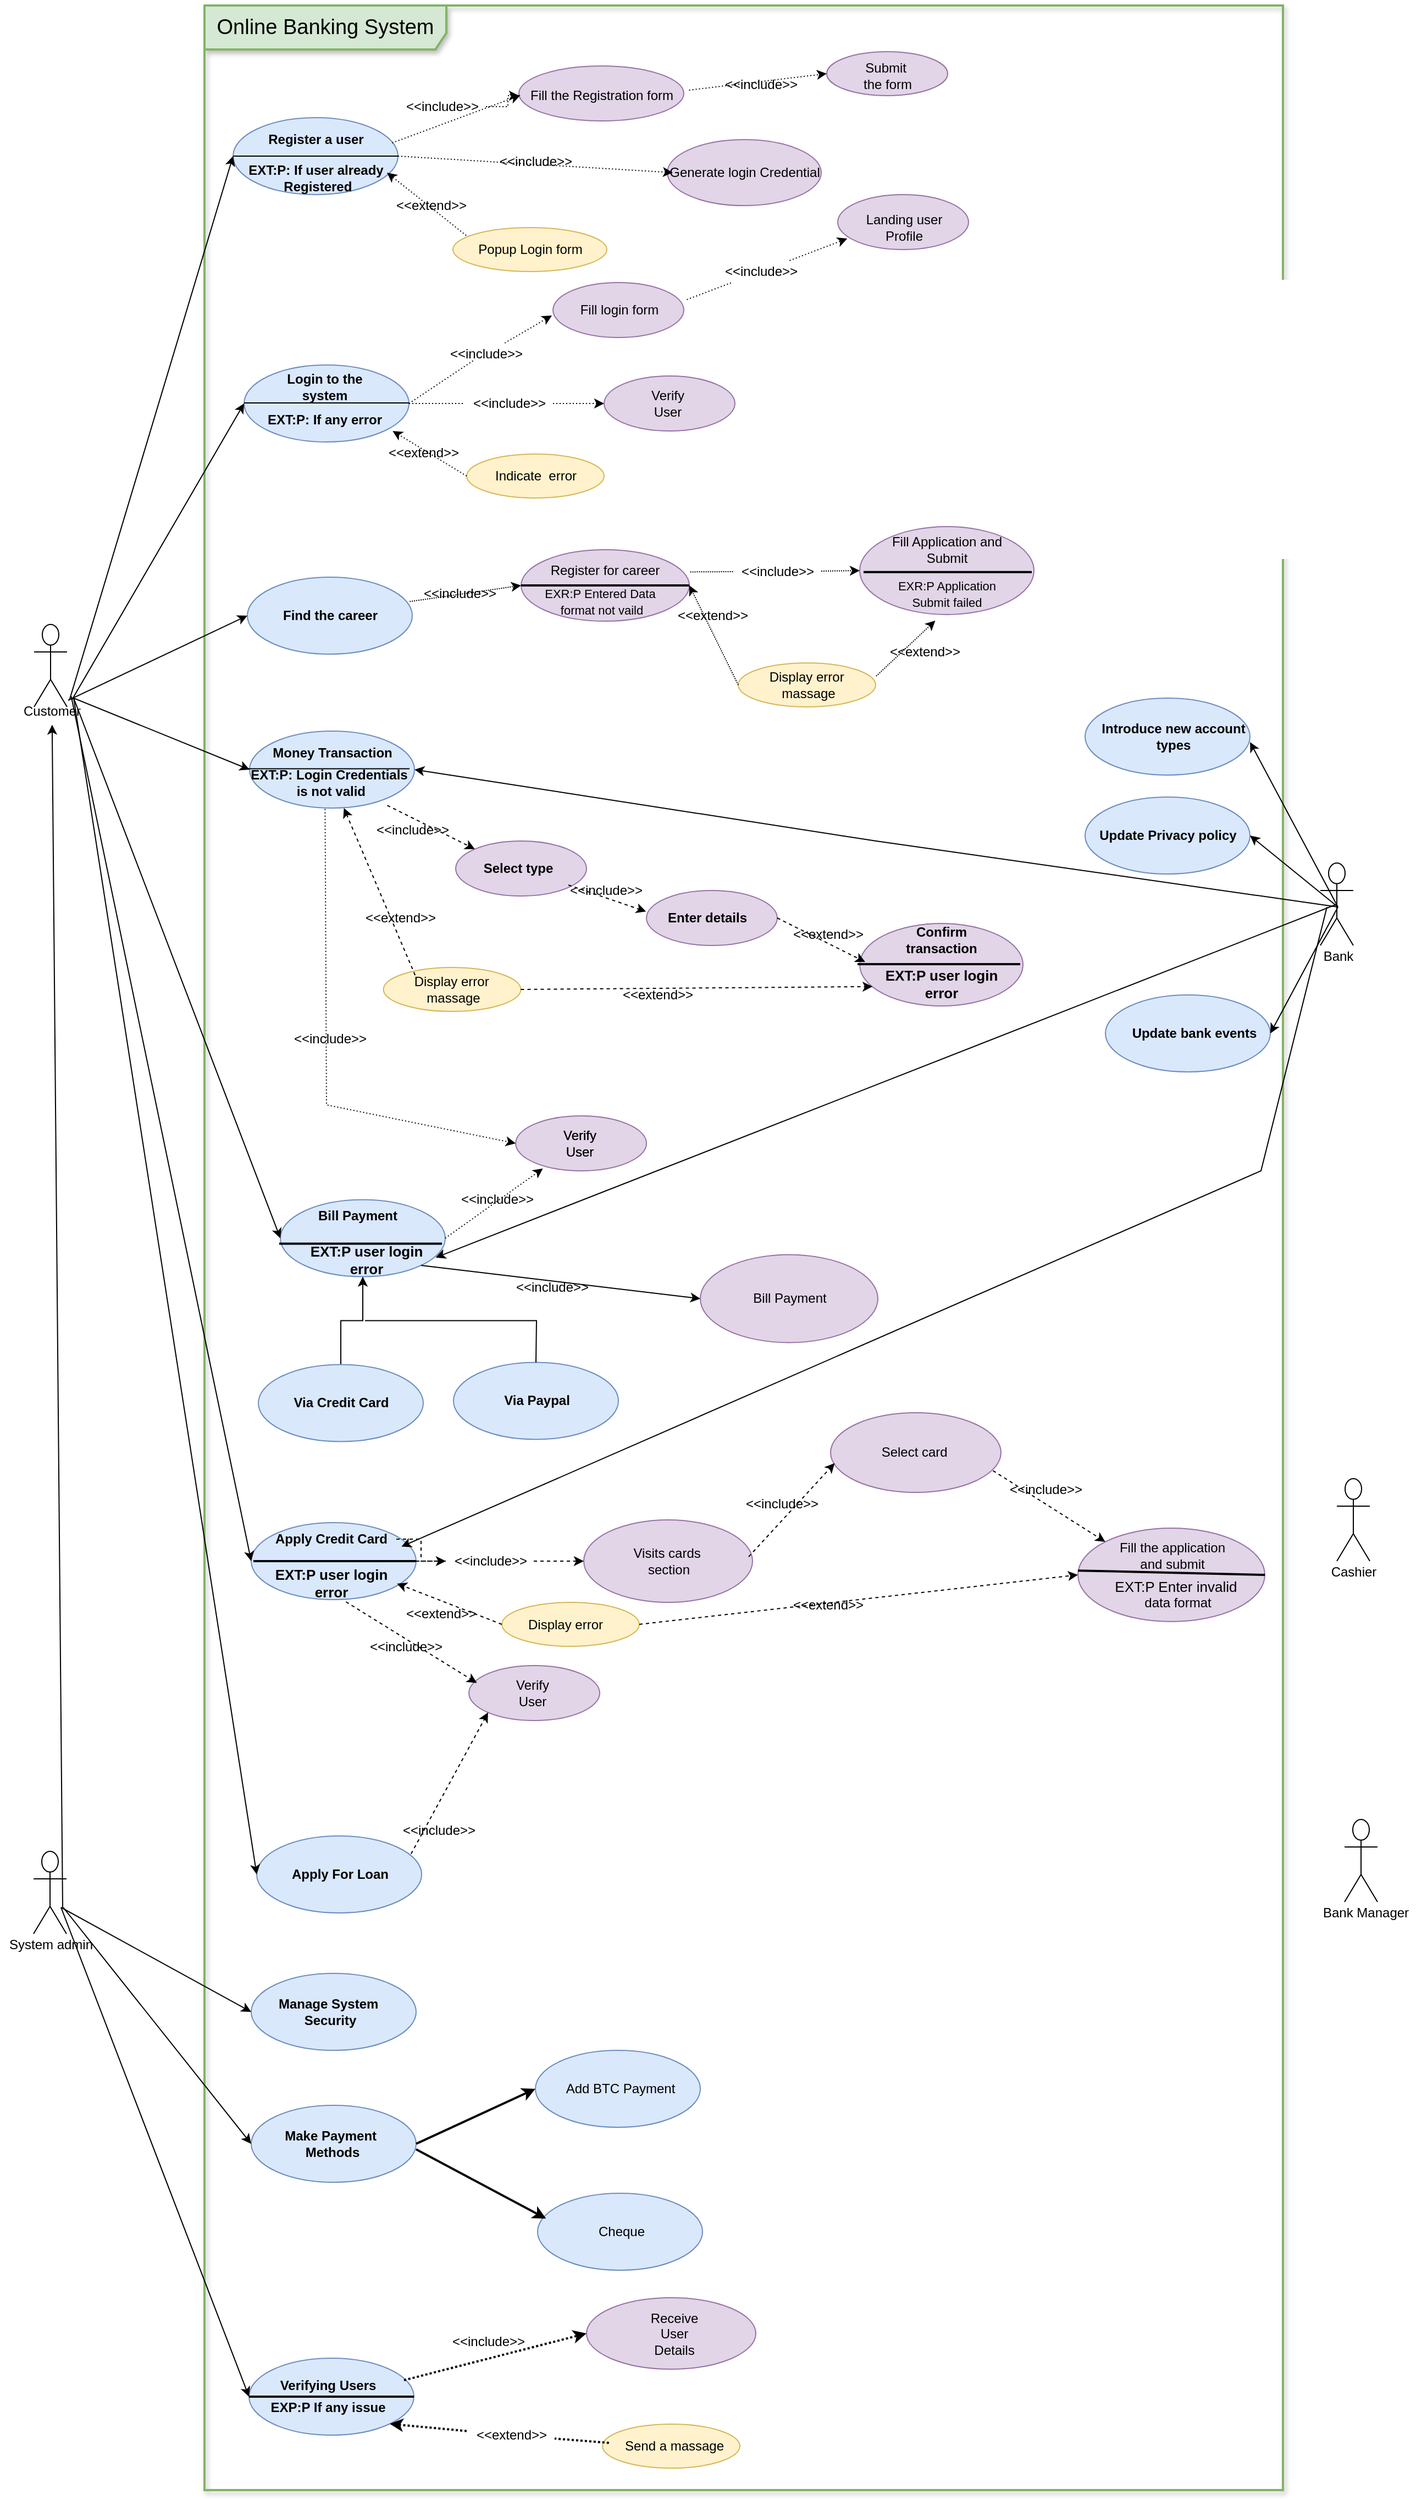 <mxfile version="17.2.2" type="github">
  <diagram id="9IIWtFAtbRXTGUE0Piq1" name="Page-1">
    <mxGraphModel dx="2903" dy="4593" grid="1" gridSize="10" guides="1" tooltips="1" connect="1" arrows="1" fold="1" page="1" pageScale="1" pageWidth="827" pageHeight="1169" math="0" shadow="0">
      <root>
        <mxCell id="0" />
        <mxCell id="1" parent="0" />
        <mxCell id="lS8v6T5pcr990PlDDqWm-2" value="&lt;font style=&quot;font-size: 19px&quot;&gt;Online Banking System&lt;/font&gt;" style="shape=umlFrame;whiteSpace=wrap;html=1;width=220;height=40;fillColor=#d5e8d4;strokeColor=#82b366;strokeWidth=2;shadow=1;" parent="1" vertex="1">
          <mxGeometry x="169" y="-2370" width="981" height="2260" as="geometry" />
        </mxCell>
        <mxCell id="lS8v6T5pcr990PlDDqWm-4" value="Customer" style="text;html=1;resizable=0;autosize=1;align=center;verticalAlign=middle;points=[];fillColor=none;strokeColor=none;rounded=0;" parent="1" vertex="1">
          <mxGeometry x="-5" y="-1738" width="70" height="20" as="geometry" />
        </mxCell>
        <mxCell id="lS8v6T5pcr990PlDDqWm-5" value="" style="ellipse;whiteSpace=wrap;html=1;strokeWidth=1;fillColor=#dae8fc;strokeColor=#6c8ebf;" parent="1" vertex="1">
          <mxGeometry x="195" y="-2268" width="150" height="70" as="geometry" />
        </mxCell>
        <mxCell id="lS8v6T5pcr990PlDDqWm-6" value="" style="endArrow=none;html=1;rounded=0;entryX=1;entryY=0.5;entryDx=0;entryDy=0;exitX=0;exitY=0.5;exitDx=0;exitDy=0;strokeWidth=1;" parent="1" source="lS8v6T5pcr990PlDDqWm-5" target="lS8v6T5pcr990PlDDqWm-5" edge="1">
          <mxGeometry width="50" height="50" relative="1" as="geometry">
            <mxPoint x="195" y="-2148" as="sourcePoint" />
            <mxPoint x="245" y="-2198" as="targetPoint" />
          </mxGeometry>
        </mxCell>
        <mxCell id="lS8v6T5pcr990PlDDqWm-7" value="&lt;b&gt;Register a user&lt;/b&gt;" style="text;html=1;resizable=0;autosize=1;align=center;verticalAlign=middle;points=[];fillColor=none;strokeColor=none;rounded=0;strokeWidth=1;" parent="1" vertex="1">
          <mxGeometry x="220" y="-2258" width="100" height="20" as="geometry" />
        </mxCell>
        <mxCell id="lS8v6T5pcr990PlDDqWm-8" value="&lt;b&gt;EXT:P: If user already&lt;br&gt;&amp;nbsp;Registered&lt;/b&gt;" style="text;html=1;resizable=0;autosize=1;align=center;verticalAlign=middle;points=[];fillColor=none;strokeColor=none;rounded=0;strokeWidth=1;" parent="1" vertex="1">
          <mxGeometry x="200" y="-2228" width="140" height="30" as="geometry" />
        </mxCell>
        <mxCell id="lS8v6T5pcr990PlDDqWm-10" value="" style="endArrow=classic;html=1;rounded=0;exitX=0.731;exitY=-0.01;exitDx=0;exitDy=0;entryX=0;entryY=0.5;entryDx=0;entryDy=0;exitPerimeter=0;" parent="1" target="lS8v6T5pcr990PlDDqWm-5" edge="1">
          <mxGeometry width="50" height="50" relative="1" as="geometry">
            <mxPoint x="46.17" y="-1738.2" as="sourcePoint" />
            <mxPoint x="105" y="-1948" as="targetPoint" />
          </mxGeometry>
        </mxCell>
        <mxCell id="lS8v6T5pcr990PlDDqWm-11" value="" style="ellipse;whiteSpace=wrap;html=1;strokeWidth=1;fillColor=#fff2cc;strokeColor=#d6b656;" parent="1" vertex="1">
          <mxGeometry x="395" y="-2168" width="140" height="40" as="geometry" />
        </mxCell>
        <mxCell id="lS8v6T5pcr990PlDDqWm-13" value="" style="ellipse;whiteSpace=wrap;html=1;strokeWidth=1;fillColor=#dae8fc;strokeColor=#6c8ebf;" parent="1" vertex="1">
          <mxGeometry x="205" y="-2043" width="150" height="70" as="geometry" />
        </mxCell>
        <mxCell id="lS8v6T5pcr990PlDDqWm-14" value="" style="endArrow=none;html=1;rounded=0;entryX=1;entryY=0.5;entryDx=0;entryDy=0;exitX=0;exitY=0.5;exitDx=0;exitDy=0;strokeWidth=1;" parent="1" edge="1">
          <mxGeometry width="50" height="50" relative="1" as="geometry">
            <mxPoint x="205" y="-2008.5" as="sourcePoint" />
            <mxPoint x="355" y="-2008.5" as="targetPoint" />
          </mxGeometry>
        </mxCell>
        <mxCell id="lS8v6T5pcr990PlDDqWm-15" value="Popup Login form" style="text;html=1;resizable=0;autosize=1;align=center;verticalAlign=middle;points=[];fillColor=none;strokeColor=none;rounded=0;rotation=0;strokeWidth=1;" parent="1" vertex="1">
          <mxGeometry x="410" y="-2158" width="110" height="20" as="geometry" />
        </mxCell>
        <mxCell id="lS8v6T5pcr990PlDDqWm-18" value="" style="endArrow=classic;html=1;rounded=0;strokeWidth=1;dashed=1;dashPattern=1 2;exitX=0.086;exitY=0.18;exitDx=0;exitDy=0;exitPerimeter=0;" parent="1" source="lS8v6T5pcr990PlDDqWm-11" edge="1">
          <mxGeometry width="50" height="50" relative="1" as="geometry">
            <mxPoint x="295" y="-2098" as="sourcePoint" />
            <mxPoint x="335" y="-2218" as="targetPoint" />
          </mxGeometry>
        </mxCell>
        <mxCell id="lS8v6T5pcr990PlDDqWm-19" value="&amp;lt;&amp;lt;extend&amp;gt;&amp;gt;" style="text;html=1;resizable=0;autosize=1;align=center;verticalAlign=middle;points=[];fillColor=none;strokeColor=none;rounded=0;strokeWidth=1;" parent="1" vertex="1">
          <mxGeometry x="335" y="-2198" width="80" height="20" as="geometry" />
        </mxCell>
        <mxCell id="lS8v6T5pcr990PlDDqWm-21" value="" style="ellipse;whiteSpace=wrap;html=1;strokeWidth=1;fillColor=#e1d5e7;strokeColor=#9673a6;" parent="1" vertex="1">
          <mxGeometry x="455" y="-2315" width="150" height="50" as="geometry" />
        </mxCell>
        <mxCell id="lS8v6T5pcr990PlDDqWm-22" value="Fill the Registration form&lt;br&gt;" style="text;html=1;resizable=0;autosize=1;align=center;verticalAlign=middle;points=[];fillColor=none;strokeColor=none;rounded=0;rotation=0;" parent="1" vertex="1">
          <mxGeometry x="455" y="-2298" width="150" height="20" as="geometry" />
        </mxCell>
        <mxCell id="lS8v6T5pcr990PlDDqWm-23" value="" style="endArrow=classic;html=1;rounded=0;strokeWidth=1;dashed=1;dashPattern=1 2;exitX=0.965;exitY=0.328;exitDx=0;exitDy=0;exitPerimeter=0;entryX=0.009;entryY=0.484;entryDx=0;entryDy=0;entryPerimeter=0;" parent="1" source="lS8v6T5pcr990PlDDqWm-5" target="lS8v6T5pcr990PlDDqWm-22" edge="1">
          <mxGeometry width="50" height="50" relative="1" as="geometry">
            <mxPoint x="417.04" y="-2150.8" as="sourcePoint" />
            <mxPoint x="345" y="-2208" as="targetPoint" />
          </mxGeometry>
        </mxCell>
        <mxCell id="lS8v6T5pcr990PlDDqWm-27" value="" style="edgeStyle=orthogonalEdgeStyle;rounded=0;orthogonalLoop=1;jettySize=auto;html=1;dashed=1;dashPattern=1 2;strokeWidth=1;" parent="1" source="lS8v6T5pcr990PlDDqWm-24" target="lS8v6T5pcr990PlDDqWm-22" edge="1">
          <mxGeometry relative="1" as="geometry" />
        </mxCell>
        <mxCell id="lS8v6T5pcr990PlDDqWm-24" value="&amp;lt;&amp;lt;include&amp;gt;&amp;gt;" style="text;html=1;resizable=0;autosize=1;align=center;verticalAlign=middle;points=[];fillColor=none;strokeColor=none;rounded=0;strokeWidth=1;" parent="1" vertex="1">
          <mxGeometry x="345" y="-2288" width="80" height="20" as="geometry" />
        </mxCell>
        <mxCell id="lS8v6T5pcr990PlDDqWm-25" value="" style="ellipse;whiteSpace=wrap;html=1;strokeWidth=1;fillColor=#e1d5e7;strokeColor=#9673a6;" parent="1" vertex="1">
          <mxGeometry x="590" y="-2248" width="140" height="60" as="geometry" />
        </mxCell>
        <mxCell id="lS8v6T5pcr990PlDDqWm-26" value="Generate login Credential" style="text;html=1;resizable=0;autosize=1;align=center;verticalAlign=middle;points=[];fillColor=none;strokeColor=none;rounded=0;rotation=0;" parent="1" vertex="1">
          <mxGeometry x="585" y="-2228" width="150" height="20" as="geometry" />
        </mxCell>
        <mxCell id="lS8v6T5pcr990PlDDqWm-28" value="" style="endArrow=classic;html=1;rounded=0;strokeWidth=1;dashed=1;dashPattern=1 2;exitX=1;exitY=0.5;exitDx=0;exitDy=0;entryX=0.067;entryY=0.5;entryDx=0;entryDy=0;entryPerimeter=0;" parent="1" source="lS8v6T5pcr990PlDDqWm-5" target="lS8v6T5pcr990PlDDqWm-26" edge="1">
          <mxGeometry width="50" height="50" relative="1" as="geometry">
            <mxPoint x="417.04" y="-2150.8" as="sourcePoint" />
            <mxPoint x="345" y="-2208" as="targetPoint" />
          </mxGeometry>
        </mxCell>
        <mxCell id="lS8v6T5pcr990PlDDqWm-30" value="&lt;b&gt;Login to the&lt;br&gt;system&lt;br&gt;&lt;/b&gt;" style="text;html=1;resizable=0;autosize=1;align=center;verticalAlign=middle;points=[];fillColor=none;strokeColor=none;rounded=0;strokeWidth=1;" parent="1" vertex="1">
          <mxGeometry x="238" y="-2038" width="80" height="30" as="geometry" />
        </mxCell>
        <mxCell id="lS8v6T5pcr990PlDDqWm-31" value="" style="endArrow=classic;html=1;rounded=0;exitX=0.763;exitY=-0.021;exitDx=0;exitDy=0;entryX=0;entryY=0.5;entryDx=0;entryDy=0;exitPerimeter=0;" parent="1" target="lS8v6T5pcr990PlDDqWm-13" edge="1">
          <mxGeometry width="50" height="50" relative="1" as="geometry">
            <mxPoint x="48.41" y="-1738.42" as="sourcePoint" />
            <mxPoint x="205.0" y="-2223" as="targetPoint" />
          </mxGeometry>
        </mxCell>
        <mxCell id="lS8v6T5pcr990PlDDqWm-32" value="&lt;b&gt;EXT:P: If any error&lt;/b&gt;" style="text;html=1;resizable=0;autosize=1;align=center;verticalAlign=middle;points=[];fillColor=none;strokeColor=none;rounded=0;strokeWidth=1;" parent="1" vertex="1">
          <mxGeometry x="218" y="-2003" width="120" height="20" as="geometry" />
        </mxCell>
        <mxCell id="lS8v6T5pcr990PlDDqWm-33" value="" style="ellipse;whiteSpace=wrap;html=1;strokeWidth=1;fillColor=#fff2cc;strokeColor=#d6b656;" parent="1" vertex="1">
          <mxGeometry x="407.5" y="-1962" width="125" height="40" as="geometry" />
        </mxCell>
        <mxCell id="lS8v6T5pcr990PlDDqWm-34" value="Indicate&amp;nbsp; error" style="text;html=1;resizable=0;autosize=1;align=center;verticalAlign=middle;points=[];fillColor=none;strokeColor=none;rounded=0;strokeWidth=1;" parent="1" vertex="1">
          <mxGeometry x="425" y="-1952" width="90" height="20" as="geometry" />
        </mxCell>
        <mxCell id="lS8v6T5pcr990PlDDqWm-35" value="" style="endArrow=classic;html=1;rounded=0;strokeWidth=1;dashed=1;dashPattern=1 2;exitX=0;exitY=0.5;exitDx=0;exitDy=0;entryX=1.018;entryY=1;entryDx=0;entryDy=0;entryPerimeter=0;" parent="1" source="lS8v6T5pcr990PlDDqWm-33" target="lS8v6T5pcr990PlDDqWm-32" edge="1">
          <mxGeometry width="50" height="50" relative="1" as="geometry">
            <mxPoint x="417.04" y="-2150.8" as="sourcePoint" />
            <mxPoint x="345" y="-2208" as="targetPoint" />
          </mxGeometry>
        </mxCell>
        <mxCell id="lS8v6T5pcr990PlDDqWm-36" value="&amp;lt;&amp;lt;extend&amp;gt;&amp;gt;" style="text;html=1;resizable=0;autosize=1;align=center;verticalAlign=middle;points=[];fillColor=none;strokeColor=none;rounded=0;strokeWidth=1;" parent="1" vertex="1">
          <mxGeometry x="327.5" y="-1973" width="80" height="20" as="geometry" />
        </mxCell>
        <mxCell id="lS8v6T5pcr990PlDDqWm-37" value="" style="ellipse;whiteSpace=wrap;html=1;strokeWidth=1;fillColor=#e1d5e7;strokeColor=#9673a6;" parent="1" vertex="1">
          <mxGeometry x="486" y="-2118" width="119" height="50" as="geometry" />
        </mxCell>
        <mxCell id="lS8v6T5pcr990PlDDqWm-38" value="Fill login form" style="text;html=1;resizable=0;autosize=1;align=center;verticalAlign=middle;points=[];fillColor=none;strokeColor=none;rounded=0;rotation=0;" parent="1" vertex="1">
          <mxGeometry x="500.5" y="-2103" width="90" height="20" as="geometry" />
        </mxCell>
        <mxCell id="lS8v6T5pcr990PlDDqWm-40" value="" style="endArrow=classic;html=1;rounded=0;strokeWidth=1;dashed=1;dashPattern=1 2;startArrow=none;" parent="1" source="lS8v6T5pcr990PlDDqWm-41" edge="1">
          <mxGeometry width="50" height="50" relative="1" as="geometry">
            <mxPoint x="204.95" y="-2068" as="sourcePoint" />
            <mxPoint x="485" y="-2088" as="targetPoint" />
          </mxGeometry>
        </mxCell>
        <mxCell id="lS8v6T5pcr990PlDDqWm-41" value="&amp;lt;&amp;lt;include&amp;gt;&amp;gt;" style="text;html=1;resizable=0;autosize=1;align=center;verticalAlign=middle;points=[];fillColor=none;strokeColor=none;rounded=0;strokeWidth=1;" parent="1" vertex="1">
          <mxGeometry x="385" y="-2063" width="80" height="20" as="geometry" />
        </mxCell>
        <mxCell id="lS8v6T5pcr990PlDDqWm-42" value="" style="endArrow=none;html=1;rounded=0;strokeWidth=1;dashed=1;dashPattern=1 2;exitX=1;exitY=0.5;exitDx=0;exitDy=0;" parent="1" source="lS8v6T5pcr990PlDDqWm-13" edge="1">
          <mxGeometry width="50" height="50" relative="1" as="geometry">
            <mxPoint x="345" y="-2013" as="sourcePoint" />
            <mxPoint x="415" y="-2048" as="targetPoint" />
          </mxGeometry>
        </mxCell>
        <mxCell id="lS8v6T5pcr990PlDDqWm-43" value="" style="ellipse;whiteSpace=wrap;html=1;strokeWidth=1;fillColor=#e1d5e7;strokeColor=#9673a6;" parent="1" vertex="1">
          <mxGeometry x="745" y="-2198" width="119" height="50" as="geometry" />
        </mxCell>
        <mxCell id="lS8v6T5pcr990PlDDqWm-44" value="&amp;lt;&amp;lt;include&amp;gt;&amp;gt;" style="text;html=1;resizable=0;autosize=1;align=center;verticalAlign=middle;points=[];fillColor=none;strokeColor=none;rounded=0;strokeWidth=1;" parent="1" vertex="1">
          <mxGeometry x="635" y="-2138" width="80" height="20" as="geometry" />
        </mxCell>
        <mxCell id="lS8v6T5pcr990PlDDqWm-46" value="" style="endArrow=none;dashed=1;html=1;rounded=0;dashPattern=1 2;strokeWidth=1;exitX=1.023;exitY=0.311;exitDx=0;exitDy=0;exitPerimeter=0;" parent="1" source="lS8v6T5pcr990PlDDqWm-37" target="lS8v6T5pcr990PlDDqWm-44" edge="1">
          <mxGeometry width="50" height="50" relative="1" as="geometry">
            <mxPoint x="585" y="-2108" as="sourcePoint" />
            <mxPoint x="635" y="-2158" as="targetPoint" />
          </mxGeometry>
        </mxCell>
        <mxCell id="lS8v6T5pcr990PlDDqWm-47" value="" style="endArrow=classic;html=1;rounded=0;dashed=1;dashPattern=1 2;strokeWidth=1;entryX=0.073;entryY=0.8;entryDx=0;entryDy=0;entryPerimeter=0;" parent="1" source="lS8v6T5pcr990PlDDqWm-44" target="lS8v6T5pcr990PlDDqWm-43" edge="1">
          <mxGeometry width="50" height="50" relative="1" as="geometry">
            <mxPoint x="585" y="-2108" as="sourcePoint" />
            <mxPoint x="635" y="-2158" as="targetPoint" />
          </mxGeometry>
        </mxCell>
        <mxCell id="lS8v6T5pcr990PlDDqWm-48" value="Landing user &lt;br&gt;Profile" style="text;html=1;resizable=0;autosize=1;align=center;verticalAlign=middle;points=[];fillColor=none;strokeColor=none;rounded=0;rotation=0;" parent="1" vertex="1">
          <mxGeometry x="765" y="-2183" width="80" height="30" as="geometry" />
        </mxCell>
        <mxCell id="lS8v6T5pcr990PlDDqWm-50" value="&amp;lt;&amp;lt;include&amp;gt;&amp;gt;" style="text;html=1;resizable=0;autosize=1;align=center;verticalAlign=middle;points=[];fillColor=none;strokeColor=none;rounded=0;strokeWidth=1;" parent="1" vertex="1">
          <mxGeometry x="430" y="-2238" width="80" height="20" as="geometry" />
        </mxCell>
        <mxCell id="lS8v6T5pcr990PlDDqWm-51" value="" style="ellipse;whiteSpace=wrap;html=1;strokeWidth=1;fillColor=#e1d5e7;strokeColor=#9673a6;" parent="1" vertex="1">
          <mxGeometry x="735" y="-2328" width="110" height="40" as="geometry" />
        </mxCell>
        <mxCell id="lS8v6T5pcr990PlDDqWm-52" value="Submit&amp;nbsp; &lt;br&gt;the form" style="text;html=1;resizable=0;autosize=1;align=center;verticalAlign=middle;points=[];fillColor=none;strokeColor=none;rounded=0;rotation=0;" parent="1" vertex="1">
          <mxGeometry x="760" y="-2321" width="60" height="30" as="geometry" />
        </mxCell>
        <mxCell id="lS8v6T5pcr990PlDDqWm-53" value="" style="endArrow=classic;html=1;rounded=0;dashed=1;dashPattern=1 2;strokeWidth=1;entryX=0;entryY=0.5;entryDx=0;entryDy=0;exitX=1.032;exitY=0.249;exitDx=0;exitDy=0;exitPerimeter=0;" parent="1" source="lS8v6T5pcr990PlDDqWm-22" target="lS8v6T5pcr990PlDDqWm-51" edge="1">
          <mxGeometry width="50" height="50" relative="1" as="geometry">
            <mxPoint x="535" y="-2168" as="sourcePoint" />
            <mxPoint x="585" y="-2218" as="targetPoint" />
          </mxGeometry>
        </mxCell>
        <mxCell id="lS8v6T5pcr990PlDDqWm-54" value="&amp;lt;&amp;lt;include&amp;gt;&amp;gt;" style="text;html=1;resizable=0;autosize=1;align=center;verticalAlign=middle;points=[];fillColor=none;strokeColor=none;rounded=0;strokeWidth=1;" parent="1" vertex="1">
          <mxGeometry x="635" y="-2308" width="80" height="20" as="geometry" />
        </mxCell>
        <mxCell id="lS8v6T5pcr990PlDDqWm-58" value="" style="ellipse;whiteSpace=wrap;html=1;strokeWidth=1;fillColor=#dae8fc;strokeColor=#6c8ebf;" parent="1" vertex="1">
          <mxGeometry x="208" y="-1850" width="150" height="70" as="geometry" />
        </mxCell>
        <mxCell id="lS8v6T5pcr990PlDDqWm-60" value="&lt;b&gt;Find the career&lt;br&gt;&lt;/b&gt;" style="text;html=1;resizable=0;autosize=1;align=center;verticalAlign=middle;points=[];fillColor=none;strokeColor=none;rounded=0;strokeWidth=1;" parent="1" vertex="1">
          <mxGeometry x="233" y="-1825" width="100" height="20" as="geometry" />
        </mxCell>
        <mxCell id="lS8v6T5pcr990PlDDqWm-62" value="" style="endArrow=classic;html=1;rounded=0;entryX=0;entryY=0.5;entryDx=0;entryDy=0;" parent="1" target="lS8v6T5pcr990PlDDqWm-58" edge="1">
          <mxGeometry width="50" height="50" relative="1" as="geometry">
            <mxPoint x="45" y="-1738" as="sourcePoint" />
            <mxPoint x="215" y="-1964" as="targetPoint" />
          </mxGeometry>
        </mxCell>
        <mxCell id="dj-Lhn2cIO9ptDoXgrbD-1" value="" style="ellipse;whiteSpace=wrap;html=1;strokeWidth=1;fillColor=#e1d5e7;strokeColor=#9673a6;" parent="1" vertex="1">
          <mxGeometry x="532.5" y="-2033" width="119" height="50" as="geometry" />
        </mxCell>
        <mxCell id="dj-Lhn2cIO9ptDoXgrbD-2" value="Verify&lt;br&gt;User" style="text;html=1;resizable=0;autosize=1;align=center;verticalAlign=middle;points=[];fillColor=none;strokeColor=none;rounded=0;rotation=0;" parent="1" vertex="1">
          <mxGeometry x="565" y="-2023" width="50" height="30" as="geometry" />
        </mxCell>
        <mxCell id="dj-Lhn2cIO9ptDoXgrbD-4" value="" style="endArrow=classic;html=1;rounded=0;strokeWidth=1;dashed=1;dashPattern=1 2;exitX=1;exitY=0.5;exitDx=0;exitDy=0;entryX=0;entryY=0.5;entryDx=0;entryDy=0;startArrow=none;" parent="1" source="dj-Lhn2cIO9ptDoXgrbD-5" target="dj-Lhn2cIO9ptDoXgrbD-1" edge="1">
          <mxGeometry width="50" height="50" relative="1" as="geometry">
            <mxPoint x="355" y="-2209" as="sourcePoint" />
            <mxPoint x="605.05" y="-2194" as="targetPoint" />
          </mxGeometry>
        </mxCell>
        <mxCell id="dj-Lhn2cIO9ptDoXgrbD-5" value="&amp;lt;&amp;lt;include&amp;gt;&amp;gt;" style="text;html=1;resizable=0;autosize=1;align=center;verticalAlign=middle;points=[];fillColor=none;strokeColor=none;rounded=0;strokeWidth=1;" parent="1" vertex="1">
          <mxGeometry x="406" y="-2018" width="80" height="20" as="geometry" />
        </mxCell>
        <mxCell id="dj-Lhn2cIO9ptDoXgrbD-6" value="" style="endArrow=none;html=1;rounded=0;strokeWidth=1;dashed=1;dashPattern=1 2;exitX=1;exitY=0.5;exitDx=0;exitDy=0;entryX=0;entryY=0.5;entryDx=0;entryDy=0;" parent="1" source="lS8v6T5pcr990PlDDqWm-13" target="dj-Lhn2cIO9ptDoXgrbD-5" edge="1">
          <mxGeometry width="50" height="50" relative="1" as="geometry">
            <mxPoint x="355" y="-2008" as="sourcePoint" />
            <mxPoint x="532.5" y="-2008" as="targetPoint" />
          </mxGeometry>
        </mxCell>
        <mxCell id="dj-Lhn2cIO9ptDoXgrbD-7" value="" style="ellipse;whiteSpace=wrap;html=1;strokeWidth=1;fillColor=#dae8fc;strokeColor=#6c8ebf;" parent="1" vertex="1">
          <mxGeometry x="210" y="-1710" width="150" height="70" as="geometry" />
        </mxCell>
        <mxCell id="dj-Lhn2cIO9ptDoXgrbD-8" value="&lt;b&gt;Money Transaction&lt;br&gt;&lt;/b&gt;" style="text;html=1;resizable=0;autosize=1;align=center;verticalAlign=middle;points=[];fillColor=none;strokeColor=none;rounded=0;strokeWidth=1;" parent="1" vertex="1">
          <mxGeometry x="225" y="-1700" width="120" height="20" as="geometry" />
        </mxCell>
        <mxCell id="dj-Lhn2cIO9ptDoXgrbD-9" value="" style="ellipse;whiteSpace=wrap;html=1;strokeWidth=1;fillColor=#dae8fc;strokeColor=#6c8ebf;" parent="1" vertex="1">
          <mxGeometry x="238" y="-1283.75" width="150" height="70" as="geometry" />
        </mxCell>
        <mxCell id="dj-Lhn2cIO9ptDoXgrbD-10" value="&lt;b&gt;Bill Payment&lt;br&gt;&lt;/b&gt;" style="text;html=1;resizable=0;autosize=1;align=center;verticalAlign=middle;points=[];fillColor=none;strokeColor=none;rounded=0;strokeWidth=1;" parent="1" vertex="1">
          <mxGeometry x="263" y="-1278.75" width="90" height="20" as="geometry" />
        </mxCell>
        <mxCell id="dj-Lhn2cIO9ptDoXgrbD-11" value="" style="ellipse;whiteSpace=wrap;html=1;strokeWidth=1;fillColor=#dae8fc;strokeColor=#6c8ebf;" parent="1" vertex="1">
          <mxGeometry x="211.5" y="-990" width="150" height="70" as="geometry" />
        </mxCell>
        <mxCell id="1QtuOpCF8Yw3NXOccmK1-61" value="" style="edgeStyle=orthogonalEdgeStyle;rounded=0;orthogonalLoop=1;jettySize=auto;html=1;dashed=1;fontSize=13;strokeWidth=1;" parent="1" source="dj-Lhn2cIO9ptDoXgrbD-12" target="1QtuOpCF8Yw3NXOccmK1-33" edge="1">
          <mxGeometry relative="1" as="geometry" />
        </mxCell>
        <mxCell id="dj-Lhn2cIO9ptDoXgrbD-12" value="&lt;b&gt;Apply Credit Card&lt;br&gt;&lt;/b&gt;" style="text;html=1;resizable=0;autosize=1;align=center;verticalAlign=middle;points=[];fillColor=none;strokeColor=none;rounded=0;strokeWidth=1;" parent="1" vertex="1">
          <mxGeometry x="223.5" y="-985" width="120" height="20" as="geometry" />
        </mxCell>
        <mxCell id="dj-Lhn2cIO9ptDoXgrbD-13" value="" style="endArrow=classic;html=1;rounded=0;entryX=0;entryY=0.5;entryDx=0;entryDy=0;" parent="1" target="dj-Lhn2cIO9ptDoXgrbD-7" edge="1">
          <mxGeometry width="50" height="50" relative="1" as="geometry">
            <mxPoint x="50" y="-1740" as="sourcePoint" />
            <mxPoint x="500" y="-1740" as="targetPoint" />
          </mxGeometry>
        </mxCell>
        <mxCell id="dj-Lhn2cIO9ptDoXgrbD-14" value="" style="endArrow=classic;html=1;rounded=0;entryX=0;entryY=0.5;entryDx=0;entryDy=0;" parent="1" target="dj-Lhn2cIO9ptDoXgrbD-9" edge="1">
          <mxGeometry width="50" height="50" relative="1" as="geometry">
            <mxPoint x="50" y="-1740" as="sourcePoint" />
            <mxPoint x="213" y="-1665" as="targetPoint" />
          </mxGeometry>
        </mxCell>
        <mxCell id="dj-Lhn2cIO9ptDoXgrbD-15" value="" style="endArrow=classic;html=1;rounded=0;entryX=0;entryY=0.5;entryDx=0;entryDy=0;exitX=0.754;exitY=-0.18;exitDx=0;exitDy=0;exitPerimeter=0;" parent="1" source="lS8v6T5pcr990PlDDqWm-4" target="dj-Lhn2cIO9ptDoXgrbD-11" edge="1">
          <mxGeometry width="50" height="50" relative="1" as="geometry">
            <mxPoint x="60" y="-1730" as="sourcePoint" />
            <mxPoint x="213" y="-1515" as="targetPoint" />
          </mxGeometry>
        </mxCell>
        <mxCell id="dj-Lhn2cIO9ptDoXgrbD-19" value="" style="endArrow=classic;html=1;rounded=0;entryX=0.506;entryY=1.11;entryDx=0;entryDy=0;entryPerimeter=0;" parent="1" target="lS8v6T5pcr990PlDDqWm-4" edge="1">
          <mxGeometry width="50" height="50" relative="1" as="geometry">
            <mxPoint x="40" y="-640" as="sourcePoint" />
            <mxPoint x="160" y="-1640" as="targetPoint" />
          </mxGeometry>
        </mxCell>
        <mxCell id="dj-Lhn2cIO9ptDoXgrbD-20" value="System admin" style="text;html=1;resizable=0;autosize=1;align=center;verticalAlign=middle;points=[];fillColor=none;strokeColor=none;rounded=0;" parent="1" vertex="1">
          <mxGeometry x="-16.5" y="-616" width="90" height="20" as="geometry" />
        </mxCell>
        <mxCell id="dj-Lhn2cIO9ptDoXgrbD-21" value="" style="ellipse;whiteSpace=wrap;html=1;strokeWidth=1;fillColor=#dae8fc;strokeColor=#6c8ebf;" parent="1" vertex="1">
          <mxGeometry x="211.5" y="-580" width="150" height="70" as="geometry" />
        </mxCell>
        <mxCell id="dj-Lhn2cIO9ptDoXgrbD-22" value="&lt;b&gt;Manage System&amp;nbsp;&lt;br&gt;Security&lt;br&gt;&lt;/b&gt;" style="text;html=1;resizable=0;autosize=1;align=center;verticalAlign=middle;points=[];fillColor=none;strokeColor=none;rounded=0;strokeWidth=1;" parent="1" vertex="1">
          <mxGeometry x="227.5" y="-560" width="110" height="30" as="geometry" />
        </mxCell>
        <mxCell id="dj-Lhn2cIO9ptDoXgrbD-23" value="" style="ellipse;whiteSpace=wrap;html=1;strokeWidth=1;fillColor=#dae8fc;strokeColor=#6c8ebf;" parent="1" vertex="1">
          <mxGeometry x="211.5" y="-460" width="150" height="70" as="geometry" />
        </mxCell>
        <mxCell id="dj-Lhn2cIO9ptDoXgrbD-24" value="&lt;b&gt;Make Payment&amp;nbsp;&lt;br&gt;Methods&lt;br&gt;&lt;/b&gt;" style="text;html=1;resizable=0;autosize=1;align=center;verticalAlign=middle;points=[];fillColor=none;strokeColor=none;rounded=0;strokeWidth=1;" parent="1" vertex="1">
          <mxGeometry x="234.5" y="-440" width="100" height="30" as="geometry" />
        </mxCell>
        <mxCell id="dj-Lhn2cIO9ptDoXgrbD-25" value="" style="endArrow=classic;html=1;rounded=0;entryX=0;entryY=0.5;entryDx=0;entryDy=0;" parent="1" target="dj-Lhn2cIO9ptDoXgrbD-21" edge="1">
          <mxGeometry width="50" height="50" relative="1" as="geometry">
            <mxPoint x="38.5" y="-640" as="sourcePoint" />
            <mxPoint x="408.5" y="-960" as="targetPoint" />
          </mxGeometry>
        </mxCell>
        <mxCell id="dj-Lhn2cIO9ptDoXgrbD-26" value="" style="endArrow=classic;html=1;rounded=0;entryX=0;entryY=0.5;entryDx=0;entryDy=0;exitX=0.25;exitY=0;exitDx=0;exitDy=0;" parent="1" target="dj-Lhn2cIO9ptDoXgrbD-23" edge="1">
          <mxGeometry width="50" height="50" relative="1" as="geometry">
            <mxPoint x="40.5" y="-640" as="sourcePoint" />
            <mxPoint x="242.95" y="-616.38" as="targetPoint" />
          </mxGeometry>
        </mxCell>
        <mxCell id="dj-Lhn2cIO9ptDoXgrbD-28" value="" style="ellipse;whiteSpace=wrap;html=1;strokeWidth=1;fillColor=#e1d5e7;strokeColor=#9673a6;" parent="1" vertex="1">
          <mxGeometry x="452.05" y="-1360" width="119" height="50" as="geometry" />
        </mxCell>
        <mxCell id="dj-Lhn2cIO9ptDoXgrbD-29" value="Verify&lt;br&gt;User" style="text;html=1;resizable=0;autosize=1;align=center;verticalAlign=middle;points=[];fillColor=none;strokeColor=none;rounded=0;rotation=0;" parent="1" vertex="1">
          <mxGeometry x="484.55" y="-1350" width="50" height="30" as="geometry" />
        </mxCell>
        <mxCell id="dj-Lhn2cIO9ptDoXgrbD-30" value="" style="endArrow=classic;html=1;rounded=0;entryX=0;entryY=0.5;entryDx=0;entryDy=0;exitX=0.458;exitY=1.013;exitDx=0;exitDy=0;dashed=1;dashPattern=1 2;exitPerimeter=0;" parent="1" source="dj-Lhn2cIO9ptDoXgrbD-7" target="dj-Lhn2cIO9ptDoXgrbD-28" edge="1">
          <mxGeometry width="50" height="50" relative="1" as="geometry">
            <mxPoint x="333.0" y="-1373.57" as="sourcePoint" />
            <mxPoint x="296.05" y="-1480" as="targetPoint" />
            <Array as="points">
              <mxPoint x="280" y="-1370" />
            </Array>
          </mxGeometry>
        </mxCell>
        <mxCell id="dj-Lhn2cIO9ptDoXgrbD-31" value="&amp;lt;&amp;lt;include&amp;gt;&amp;gt;" style="text;html=1;resizable=0;autosize=1;align=center;verticalAlign=middle;points=[];fillColor=none;strokeColor=none;rounded=0;strokeWidth=1;" parent="1" vertex="1">
          <mxGeometry x="242.5" y="-1440" width="80" height="20" as="geometry" />
        </mxCell>
        <mxCell id="dj-Lhn2cIO9ptDoXgrbD-32" value="" style="endArrow=classic;html=1;rounded=0;entryX=0.049;entryY=0.833;entryDx=0;entryDy=0;exitX=1;exitY=0.5;exitDx=0;exitDy=0;dashed=1;dashPattern=1 2;entryPerimeter=0;" parent="1" source="dj-Lhn2cIO9ptDoXgrbD-9" edge="1">
          <mxGeometry width="50" height="50" relative="1" as="geometry">
            <mxPoint x="398" y="-1239.75" as="sourcePoint" />
            <mxPoint x="476.831" y="-1312.1" as="targetPoint" />
          </mxGeometry>
        </mxCell>
        <mxCell id="dj-Lhn2cIO9ptDoXgrbD-34" value="&amp;lt;&amp;lt;include&amp;gt;&amp;gt;" style="text;html=1;resizable=0;autosize=1;align=center;verticalAlign=middle;points=[];fillColor=none;strokeColor=none;rounded=0;strokeWidth=1;" parent="1" vertex="1">
          <mxGeometry x="395" y="-1293.75" width="80" height="20" as="geometry" />
        </mxCell>
        <mxCell id="dj-Lhn2cIO9ptDoXgrbD-35" value="" style="ellipse;whiteSpace=wrap;html=1;strokeWidth=1;fillColor=#dae8fc;strokeColor=#6c8ebf;" parent="1" vertex="1">
          <mxGeometry x="216.5" y="-705" width="150" height="70" as="geometry" />
        </mxCell>
        <mxCell id="dj-Lhn2cIO9ptDoXgrbD-36" value="&lt;b&gt;Apply For Loan&lt;br&gt;&lt;/b&gt;" style="text;html=1;resizable=0;autosize=1;align=center;verticalAlign=middle;points=[];fillColor=none;strokeColor=none;rounded=0;strokeWidth=1;" parent="1" vertex="1">
          <mxGeometry x="241.5" y="-680" width="100" height="20" as="geometry" />
        </mxCell>
        <mxCell id="dj-Lhn2cIO9ptDoXgrbD-37" value="" style="endArrow=classic;html=1;rounded=0;entryX=0;entryY=0.5;entryDx=0;entryDy=0;" parent="1" target="dj-Lhn2cIO9ptDoXgrbD-35" edge="1">
          <mxGeometry width="50" height="50" relative="1" as="geometry">
            <mxPoint x="50" y="-1740" as="sourcePoint" />
            <mxPoint x="350" y="-1640" as="targetPoint" />
          </mxGeometry>
        </mxCell>
        <mxCell id="dj-Lhn2cIO9ptDoXgrbD-38" value="Bank" style="text;html=1;resizable=0;autosize=1;align=center;verticalAlign=middle;points=[];fillColor=none;strokeColor=none;rounded=0;" parent="1" vertex="1">
          <mxGeometry x="1180" y="-1515" width="40" height="20" as="geometry" />
        </mxCell>
        <mxCell id="dj-Lhn2cIO9ptDoXgrbD-53" style="edgeStyle=orthogonalEdgeStyle;rounded=0;orthogonalLoop=1;jettySize=auto;html=1;entryX=0.5;entryY=1;entryDx=0;entryDy=0;" parent="1" source="dj-Lhn2cIO9ptDoXgrbD-39" target="dj-Lhn2cIO9ptDoXgrbD-9" edge="1">
          <mxGeometry relative="1" as="geometry" />
        </mxCell>
        <mxCell id="dj-Lhn2cIO9ptDoXgrbD-39" value="" style="ellipse;whiteSpace=wrap;html=1;strokeWidth=1;fillColor=#dae8fc;strokeColor=#6c8ebf;" parent="1" vertex="1">
          <mxGeometry x="218" y="-1133.75" width="150" height="70" as="geometry" />
        </mxCell>
        <mxCell id="dj-Lhn2cIO9ptDoXgrbD-40" value="&lt;b&gt;Via Credit Card&lt;br&gt;&lt;/b&gt;" style="text;html=1;resizable=0;autosize=1;align=center;verticalAlign=middle;points=[];fillColor=none;strokeColor=none;rounded=0;strokeWidth=1;" parent="1" vertex="1">
          <mxGeometry x="243" y="-1108.75" width="100" height="20" as="geometry" />
        </mxCell>
        <mxCell id="dj-Lhn2cIO9ptDoXgrbD-41" value="" style="ellipse;whiteSpace=wrap;html=1;strokeWidth=1;fillColor=#dae8fc;strokeColor=#6c8ebf;" parent="1" vertex="1">
          <mxGeometry x="395.5" y="-1135.75" width="150" height="70" as="geometry" />
        </mxCell>
        <mxCell id="dj-Lhn2cIO9ptDoXgrbD-46" value="Bank Manager" style="text;html=1;resizable=0;autosize=1;align=center;verticalAlign=middle;points=[];fillColor=none;strokeColor=none;rounded=0;" parent="1" vertex="1">
          <mxGeometry x="1180" y="-645" width="90" height="20" as="geometry" />
        </mxCell>
        <mxCell id="dj-Lhn2cIO9ptDoXgrbD-49" value="Actor" style="shape=umlActor;verticalLabelPosition=bottom;verticalAlign=top;html=1;outlineConnect=0;overflow=visible;noLabel=1;" parent="1" vertex="1">
          <mxGeometry x="13.5" y="-691" width="30" height="75" as="geometry" />
        </mxCell>
        <mxCell id="dj-Lhn2cIO9ptDoXgrbD-50" value="&lt;b&gt;Via Paypal&lt;br&gt;&lt;/b&gt;" style="text;html=1;resizable=0;autosize=1;align=center;verticalAlign=middle;points=[];fillColor=none;strokeColor=none;rounded=0;strokeWidth=1;" parent="1" vertex="1">
          <mxGeometry x="430.5" y="-1110.75" width="80" height="20" as="geometry" />
        </mxCell>
        <mxCell id="dj-Lhn2cIO9ptDoXgrbD-56" value="" style="endArrow=none;html=1;rounded=0;entryX=0.5;entryY=0;entryDx=0;entryDy=0;" parent="1" target="dj-Lhn2cIO9ptDoXgrbD-41" edge="1">
          <mxGeometry width="50" height="50" relative="1" as="geometry">
            <mxPoint x="315" y="-1173.75" as="sourcePoint" />
            <mxPoint x="305" y="-1133.75" as="targetPoint" />
            <Array as="points">
              <mxPoint x="471" y="-1173.75" />
            </Array>
          </mxGeometry>
        </mxCell>
        <mxCell id="dj-Lhn2cIO9ptDoXgrbD-57" value="" style="ellipse;whiteSpace=wrap;html=1;strokeWidth=1;fillColor=#e1d5e7;strokeColor=#9673a6;" parent="1" vertex="1">
          <mxGeometry x="620" y="-1233.75" width="161.5" height="80" as="geometry" />
        </mxCell>
        <mxCell id="dj-Lhn2cIO9ptDoXgrbD-58" value="" style="endArrow=classic;html=1;rounded=0;entryX=0;entryY=0.5;entryDx=0;entryDy=0;startArrow=none;exitX=1;exitY=1;exitDx=0;exitDy=0;" parent="1" source="dj-Lhn2cIO9ptDoXgrbD-9" target="dj-Lhn2cIO9ptDoXgrbD-57" edge="1">
          <mxGeometry width="50" height="50" relative="1" as="geometry">
            <mxPoint x="565" y="-1193.75" as="sourcePoint" />
            <mxPoint x="265" y="-1143.75" as="targetPoint" />
          </mxGeometry>
        </mxCell>
        <mxCell id="dj-Lhn2cIO9ptDoXgrbD-61" value="Actor" style="shape=umlActor;verticalLabelPosition=bottom;verticalAlign=top;html=1;outlineConnect=0;overflow=visible;noLabel=1;" parent="1" vertex="1">
          <mxGeometry x="14" y="-1807" width="30" height="75" as="geometry" />
        </mxCell>
        <mxCell id="dj-Lhn2cIO9ptDoXgrbD-62" value="Actor" style="shape=umlActor;verticalLabelPosition=bottom;verticalAlign=top;html=1;outlineConnect=0;overflow=visible;noLabel=1;" parent="1" vertex="1">
          <mxGeometry x="1206" y="-720" width="30" height="75" as="geometry" />
        </mxCell>
        <mxCell id="dj-Lhn2cIO9ptDoXgrbD-63" value="Actor" style="shape=umlActor;verticalLabelPosition=bottom;verticalAlign=top;html=1;outlineConnect=0;overflow=visible;noLabel=1;" parent="1" vertex="1">
          <mxGeometry x="1184" y="-1590" width="30" height="75" as="geometry" />
        </mxCell>
        <mxCell id="dj-Lhn2cIO9ptDoXgrbD-64" value="" style="endArrow=classic;html=1;rounded=0;exitX=0.5;exitY=0.5;exitDx=0;exitDy=0;exitPerimeter=0;entryX=0.942;entryY=0.752;entryDx=0;entryDy=0;entryPerimeter=0;" parent="1" source="dj-Lhn2cIO9ptDoXgrbD-63" target="dj-Lhn2cIO9ptDoXgrbD-9" edge="1">
          <mxGeometry width="50" height="50" relative="1" as="geometry">
            <mxPoint x="250" y="-1370" as="sourcePoint" />
            <mxPoint x="480" y="-1530" as="targetPoint" />
          </mxGeometry>
        </mxCell>
        <mxCell id="dj-Lhn2cIO9ptDoXgrbD-65" value="&amp;lt;&amp;lt;include&amp;gt;&amp;gt;" style="text;html=1;resizable=0;autosize=1;align=center;verticalAlign=middle;points=[];fillColor=none;strokeColor=none;rounded=0;strokeWidth=1;" parent="1" vertex="1">
          <mxGeometry x="445" y="-1213.75" width="80" height="20" as="geometry" />
        </mxCell>
        <mxCell id="dj-Lhn2cIO9ptDoXgrbD-66" value="" style="endArrow=classic;html=1;rounded=0;entryX=1;entryY=0.5;entryDx=0;entryDy=0;" parent="1" target="dj-Lhn2cIO9ptDoXgrbD-7" edge="1">
          <mxGeometry width="50" height="50" relative="1" as="geometry">
            <mxPoint x="1200" y="-1550" as="sourcePoint" />
            <mxPoint x="354.3" y="-1497.36" as="targetPoint" />
            <Array as="points">
              <mxPoint x="780" y="-1610" />
            </Array>
          </mxGeometry>
        </mxCell>
        <mxCell id="dj-Lhn2cIO9ptDoXgrbD-67" value="" style="ellipse;whiteSpace=wrap;html=1;strokeWidth=1;fillColor=#dae8fc;strokeColor=#6c8ebf;" parent="1" vertex="1">
          <mxGeometry x="209.5" y="-230" width="150" height="70" as="geometry" />
        </mxCell>
        <mxCell id="dj-Lhn2cIO9ptDoXgrbD-68" value="&lt;b&gt;Verifying Users&lt;br&gt;&lt;/b&gt;" style="text;html=1;resizable=0;autosize=1;align=center;verticalAlign=middle;points=[];fillColor=none;strokeColor=none;rounded=0;strokeWidth=1;" parent="1" vertex="1">
          <mxGeometry x="230.5" y="-215" width="100" height="20" as="geometry" />
        </mxCell>
        <mxCell id="dj-Lhn2cIO9ptDoXgrbD-69" value="" style="endArrow=classic;html=1;rounded=0;entryX=0;entryY=0.5;entryDx=0;entryDy=0;" parent="1" target="dj-Lhn2cIO9ptDoXgrbD-67" edge="1">
          <mxGeometry width="50" height="50" relative="1" as="geometry">
            <mxPoint x="38.5" y="-640" as="sourcePoint" />
            <mxPoint x="308.5" y="-620" as="targetPoint" />
          </mxGeometry>
        </mxCell>
        <mxCell id="dj-Lhn2cIO9ptDoXgrbD-70" value="" style="endArrow=none;html=1;rounded=0;exitX=0;exitY=0.5;exitDx=0;exitDy=0;entryX=1;entryY=0.5;entryDx=0;entryDy=0;strokeWidth=2;" parent="1" source="dj-Lhn2cIO9ptDoXgrbD-67" target="dj-Lhn2cIO9ptDoXgrbD-67" edge="1">
          <mxGeometry width="50" height="50" relative="1" as="geometry">
            <mxPoint x="301.5" y="-300" as="sourcePoint" />
            <mxPoint x="351.5" y="-350" as="targetPoint" />
          </mxGeometry>
        </mxCell>
        <mxCell id="dj-Lhn2cIO9ptDoXgrbD-71" value="&lt;b&gt;EXP:P If any issue&lt;br&gt;&lt;/b&gt;" style="text;html=1;resizable=0;autosize=1;align=center;verticalAlign=middle;points=[];fillColor=none;strokeColor=none;rounded=0;strokeWidth=1;" parent="1" vertex="1">
          <mxGeometry x="220.5" y="-195" width="120" height="20" as="geometry" />
        </mxCell>
        <mxCell id="dj-Lhn2cIO9ptDoXgrbD-72" value="" style="ellipse;whiteSpace=wrap;html=1;strokeWidth=1;fillColor=#e1d5e7;strokeColor=#9673a6;" parent="1" vertex="1">
          <mxGeometry x="516.5" y="-285" width="154" height="65" as="geometry" />
        </mxCell>
        <mxCell id="dj-Lhn2cIO9ptDoXgrbD-73" value="Receive&lt;br&gt;User&lt;br&gt;Details" style="text;html=1;resizable=0;autosize=1;align=center;verticalAlign=middle;points=[];fillColor=none;strokeColor=none;rounded=0;strokeWidth=1;" parent="1" vertex="1">
          <mxGeometry x="565.5" y="-277.5" width="60" height="50" as="geometry" />
        </mxCell>
        <mxCell id="dj-Lhn2cIO9ptDoXgrbD-74" value="" style="endArrow=classic;html=1;rounded=0;strokeWidth=2;exitX=0.94;exitY=0.286;exitDx=0;exitDy=0;exitPerimeter=0;entryX=0;entryY=0.5;entryDx=0;entryDy=0;dashed=1;dashPattern=1 1;" parent="1" source="dj-Lhn2cIO9ptDoXgrbD-67" target="dj-Lhn2cIO9ptDoXgrbD-72" edge="1">
          <mxGeometry width="50" height="50" relative="1" as="geometry">
            <mxPoint x="451.5" y="-640" as="sourcePoint" />
            <mxPoint x="501.5" y="-690" as="targetPoint" />
          </mxGeometry>
        </mxCell>
        <mxCell id="dj-Lhn2cIO9ptDoXgrbD-75" value="&amp;lt;&amp;lt;include&amp;gt;&amp;gt;" style="text;html=1;resizable=0;autosize=1;align=center;verticalAlign=middle;points=[];fillColor=none;strokeColor=none;rounded=0;strokeWidth=1;" parent="1" vertex="1">
          <mxGeometry x="386.5" y="-255" width="80" height="20" as="geometry" />
        </mxCell>
        <mxCell id="dj-Lhn2cIO9ptDoXgrbD-77" value="" style="ellipse;whiteSpace=wrap;html=1;strokeWidth=1;fillColor=#fff2cc;strokeColor=#d6b656;" parent="1" vertex="1">
          <mxGeometry x="531" y="-170" width="125" height="40" as="geometry" />
        </mxCell>
        <mxCell id="dj-Lhn2cIO9ptDoXgrbD-78" value="Send a massage" style="text;html=1;resizable=0;autosize=1;align=center;verticalAlign=middle;points=[];fillColor=none;strokeColor=none;rounded=0;strokeWidth=1;" parent="1" vertex="1">
          <mxGeometry x="540.5" y="-160" width="110" height="20" as="geometry" />
        </mxCell>
        <mxCell id="dj-Lhn2cIO9ptDoXgrbD-79" value="" style="endArrow=classic;html=1;rounded=0;dashed=1;dashPattern=1 1;strokeWidth=2;entryX=1;entryY=1;entryDx=0;entryDy=0;startArrow=none;" parent="1" source="dj-Lhn2cIO9ptDoXgrbD-82" target="dj-Lhn2cIO9ptDoXgrbD-67" edge="1">
          <mxGeometry width="50" height="50" relative="1" as="geometry">
            <mxPoint x="391.5" y="-250" as="sourcePoint" />
            <mxPoint x="501.5" y="-520" as="targetPoint" />
          </mxGeometry>
        </mxCell>
        <mxCell id="dj-Lhn2cIO9ptDoXgrbD-81" value="" style="endArrow=none;html=1;rounded=0;dashed=1;dashPattern=1 1;strokeWidth=2;exitX=-0.033;exitY=0.35;exitDx=0;exitDy=0;exitPerimeter=0;" parent="1" source="dj-Lhn2cIO9ptDoXgrbD-78" target="dj-Lhn2cIO9ptDoXgrbD-82" edge="1">
          <mxGeometry width="50" height="50" relative="1" as="geometry">
            <mxPoint x="507.87" y="-238" as="sourcePoint" />
            <mxPoint x="470" y="-240" as="targetPoint" />
          </mxGeometry>
        </mxCell>
        <mxCell id="dj-Lhn2cIO9ptDoXgrbD-82" value="&amp;lt;&amp;lt;extend&amp;gt;&amp;gt;" style="text;html=1;resizable=0;autosize=1;align=center;verticalAlign=middle;points=[];fillColor=none;strokeColor=none;rounded=0;strokeWidth=1;" parent="1" vertex="1">
          <mxGeometry x="407.5" y="-170" width="80" height="20" as="geometry" />
        </mxCell>
        <mxCell id="dj-Lhn2cIO9ptDoXgrbD-83" value="" style="ellipse;whiteSpace=wrap;html=1;strokeWidth=1;fillColor=#dae8fc;strokeColor=#6c8ebf;" parent="1" vertex="1">
          <mxGeometry x="470" y="-510" width="150" height="70" as="geometry" />
        </mxCell>
        <mxCell id="dj-Lhn2cIO9ptDoXgrbD-84" value="" style="ellipse;whiteSpace=wrap;html=1;strokeWidth=1;fillColor=#dae8fc;strokeColor=#6c8ebf;" parent="1" vertex="1">
          <mxGeometry x="472" y="-380" width="150" height="70" as="geometry" />
        </mxCell>
        <mxCell id="dj-Lhn2cIO9ptDoXgrbD-87" value="Add BTC Payment" style="text;html=1;resizable=0;autosize=1;align=center;verticalAlign=middle;points=[];fillColor=none;strokeColor=none;rounded=0;strokeWidth=1;" parent="1" vertex="1">
          <mxGeometry x="491.5" y="-485" width="110" height="20" as="geometry" />
        </mxCell>
        <mxCell id="dj-Lhn2cIO9ptDoXgrbD-89" value="" style="endArrow=classic;html=1;rounded=0;strokeWidth=2;entryX=0;entryY=0.5;entryDx=0;entryDy=0;exitX=1;exitY=0.5;exitDx=0;exitDy=0;" parent="1" source="dj-Lhn2cIO9ptDoXgrbD-23" target="dj-Lhn2cIO9ptDoXgrbD-83" edge="1">
          <mxGeometry width="50" height="50" relative="1" as="geometry">
            <mxPoint x="331.5" y="-490" as="sourcePoint" />
            <mxPoint x="381.5" y="-540" as="targetPoint" />
          </mxGeometry>
        </mxCell>
        <mxCell id="dj-Lhn2cIO9ptDoXgrbD-90" value="" style="endArrow=classic;html=1;rounded=0;strokeWidth=2;entryX=0.051;entryY=0.329;entryDx=0;entryDy=0;entryPerimeter=0;" parent="1" target="dj-Lhn2cIO9ptDoXgrbD-84" edge="1">
          <mxGeometry width="50" height="50" relative="1" as="geometry">
            <mxPoint x="361.5" y="-420" as="sourcePoint" />
            <mxPoint x="480" y="-465" as="targetPoint" />
          </mxGeometry>
        </mxCell>
        <mxCell id="dj-Lhn2cIO9ptDoXgrbD-91" value="Cheque" style="text;html=1;resizable=0;autosize=1;align=center;verticalAlign=middle;points=[];fillColor=none;strokeColor=none;rounded=0;strokeWidth=1;" parent="1" vertex="1">
          <mxGeometry x="517.5" y="-355" width="60" height="20" as="geometry" />
        </mxCell>
        <mxCell id="1QtuOpCF8Yw3NXOccmK1-1" value="" style="ellipse;whiteSpace=wrap;html=1;strokeWidth=1;fillColor=#e1d5e7;strokeColor=#9673a6;" parent="1" vertex="1">
          <mxGeometry x="457" y="-1875" width="153" height="65" as="geometry" />
        </mxCell>
        <mxCell id="1QtuOpCF8Yw3NXOccmK1-2" value="" style="endArrow=classic;html=1;rounded=0;entryX=0;entryY=0.5;entryDx=0;entryDy=0;exitX=0.984;exitY=0.317;exitDx=0;exitDy=0;exitPerimeter=0;dashed=1;dashPattern=1 1;" parent="1" source="lS8v6T5pcr990PlDDqWm-58" target="1QtuOpCF8Yw3NXOccmK1-1" edge="1">
          <mxGeometry width="50" height="50" relative="1" as="geometry">
            <mxPoint x="190" y="-1840" as="sourcePoint" />
            <mxPoint x="240" y="-1890" as="targetPoint" />
          </mxGeometry>
        </mxCell>
        <mxCell id="1QtuOpCF8Yw3NXOccmK1-3" value="&amp;lt;&amp;lt;include&amp;gt;&amp;gt;" style="text;html=1;resizable=0;autosize=1;align=center;verticalAlign=middle;points=[];fillColor=none;strokeColor=none;rounded=0;strokeWidth=1;" parent="1" vertex="1">
          <mxGeometry x="360.5" y="-1845" width="80" height="20" as="geometry" />
        </mxCell>
        <mxCell id="1QtuOpCF8Yw3NXOccmK1-4" value="Register for career" style="text;html=1;resizable=0;autosize=1;align=center;verticalAlign=middle;points=[];fillColor=none;strokeColor=none;rounded=0;strokeWidth=1;" parent="1" vertex="1">
          <mxGeometry x="478" y="-1866" width="110" height="20" as="geometry" />
        </mxCell>
        <mxCell id="1QtuOpCF8Yw3NXOccmK1-5" value="" style="ellipse;whiteSpace=wrap;html=1;strokeWidth=1;fillColor=#e1d5e7;strokeColor=#9673a6;" parent="1" vertex="1">
          <mxGeometry x="765" y="-1896" width="158.5" height="80" as="geometry" />
        </mxCell>
        <mxCell id="1QtuOpCF8Yw3NXOccmK1-9" value="" style="endArrow=classic;html=1;rounded=0;entryX=0;entryY=0.5;entryDx=0;entryDy=0;dashed=1;dashPattern=1 1;startArrow=none;" parent="1" source="1QtuOpCF8Yw3NXOccmK1-10" target="1QtuOpCF8Yw3NXOccmK1-5" edge="1">
          <mxGeometry width="50" height="50" relative="1" as="geometry">
            <mxPoint x="585.0" y="-1822.81" as="sourcePoint" />
            <mxPoint x="686.4" y="-1845" as="targetPoint" />
          </mxGeometry>
        </mxCell>
        <mxCell id="1QtuOpCF8Yw3NXOccmK1-10" value="&amp;lt;&amp;lt;include&amp;gt;&amp;gt;" style="text;html=1;resizable=0;autosize=1;align=center;verticalAlign=middle;points=[];fillColor=none;strokeColor=none;rounded=0;strokeWidth=1;" parent="1" vertex="1">
          <mxGeometry x="650" y="-1865" width="80" height="20" as="geometry" />
        </mxCell>
        <mxCell id="1QtuOpCF8Yw3NXOccmK1-11" value="" style="endArrow=none;html=1;rounded=0;entryX=0;entryY=0.5;entryDx=0;entryDy=0;dashed=1;dashPattern=1 1;exitX=1.005;exitY=0.311;exitDx=0;exitDy=0;exitPerimeter=0;" parent="1" source="1QtuOpCF8Yw3NXOccmK1-1" target="1QtuOpCF8Yw3NXOccmK1-10" edge="1">
          <mxGeometry width="50" height="50" relative="1" as="geometry">
            <mxPoint x="574" y="-1851.546" as="sourcePoint" />
            <mxPoint x="708.0" y="-1855" as="targetPoint" />
          </mxGeometry>
        </mxCell>
        <mxCell id="1QtuOpCF8Yw3NXOccmK1-12" value="Fill Application and&lt;br&gt;Submit" style="text;html=1;resizable=0;autosize=1;align=center;verticalAlign=middle;points=[];fillColor=none;strokeColor=none;rounded=0;strokeWidth=1;" parent="1" vertex="1">
          <mxGeometry x="784.25" y="-1890" width="120" height="30" as="geometry" />
        </mxCell>
        <mxCell id="1QtuOpCF8Yw3NXOccmK1-13" value="" style="endArrow=none;html=1;rounded=0;entryX=1;entryY=0.5;entryDx=0;entryDy=0;exitX=0;exitY=0.5;exitDx=0;exitDy=0;strokeWidth=2;" parent="1" source="1QtuOpCF8Yw3NXOccmK1-1" target="1QtuOpCF8Yw3NXOccmK1-1" edge="1">
          <mxGeometry width="50" height="50" relative="1" as="geometry">
            <mxPoint x="360" y="-1780" as="sourcePoint" />
            <mxPoint x="410" y="-1830" as="targetPoint" />
          </mxGeometry>
        </mxCell>
        <mxCell id="1QtuOpCF8Yw3NXOccmK1-15" value="&lt;font style=&quot;font-size: 11px&quot;&gt;EXR:P Entered Data&amp;nbsp;&lt;br&gt;format not vaild&lt;/font&gt;" style="text;html=1;resizable=0;autosize=1;align=center;verticalAlign=middle;points=[];fillColor=none;strokeColor=none;rounded=0;strokeWidth=1;" parent="1" vertex="1">
          <mxGeometry x="470" y="-1848" width="120" height="40" as="geometry" />
        </mxCell>
        <mxCell id="1QtuOpCF8Yw3NXOccmK1-16" value="" style="ellipse;whiteSpace=wrap;html=1;strokeWidth=1;fillColor=#fff2cc;strokeColor=#d6b656;" parent="1" vertex="1">
          <mxGeometry x="654.5" y="-1772" width="125" height="40" as="geometry" />
        </mxCell>
        <mxCell id="1QtuOpCF8Yw3NXOccmK1-17" value="&amp;lt;&amp;lt;extend&amp;gt;&amp;gt;" style="text;html=1;resizable=0;autosize=1;align=center;verticalAlign=middle;points=[];fillColor=none;strokeColor=none;rounded=0;strokeWidth=1;" parent="1" vertex="1">
          <mxGeometry x="590.5" y="-1825" width="80" height="20" as="geometry" />
        </mxCell>
        <mxCell id="1QtuOpCF8Yw3NXOccmK1-18" value="" style="endArrow=classic;html=1;rounded=0;fontSize=11;strokeWidth=1;entryX=1;entryY=0.5;entryDx=0;entryDy=0;exitX=0;exitY=0.5;exitDx=0;exitDy=0;dashed=1;dashPattern=1 1;" parent="1" source="1QtuOpCF8Yw3NXOccmK1-16" target="1QtuOpCF8Yw3NXOccmK1-1" edge="1">
          <mxGeometry width="50" height="50" relative="1" as="geometry">
            <mxPoint x="410" y="-1700" as="sourcePoint" />
            <mxPoint x="460" y="-1750" as="targetPoint" />
          </mxGeometry>
        </mxCell>
        <mxCell id="1QtuOpCF8Yw3NXOccmK1-21" value="" style="endArrow=none;html=1;rounded=0;entryX=1;entryY=0.5;entryDx=0;entryDy=0;exitX=0;exitY=0.5;exitDx=0;exitDy=0;strokeWidth=2;" parent="1" edge="1">
          <mxGeometry width="50" height="50" relative="1" as="geometry">
            <mxPoint x="768.5" y="-1854.62" as="sourcePoint" />
            <mxPoint x="921.5" y="-1854.62" as="targetPoint" />
          </mxGeometry>
        </mxCell>
        <mxCell id="1QtuOpCF8Yw3NXOccmK1-22" value="&lt;font style=&quot;font-size: 11px&quot;&gt;EXR:P Application&lt;br&gt;Submit failed&lt;br&gt;&lt;/font&gt;" style="text;html=1;resizable=0;autosize=1;align=center;verticalAlign=middle;points=[];fillColor=none;strokeColor=none;rounded=0;strokeWidth=1;" parent="1" vertex="1">
          <mxGeometry x="794.25" y="-1855" width="100" height="40" as="geometry" />
        </mxCell>
        <mxCell id="1QtuOpCF8Yw3NXOccmK1-27" value="Display error&amp;nbsp;&lt;br&gt;massage" style="text;html=1;resizable=0;autosize=1;align=center;verticalAlign=middle;points=[];fillColor=none;strokeColor=none;rounded=0;strokeWidth=1;" parent="1" vertex="1">
          <mxGeometry x="673" y="-1767" width="90" height="30" as="geometry" />
        </mxCell>
        <mxCell id="1QtuOpCF8Yw3NXOccmK1-28" value="" style="endArrow=classic;html=1;rounded=0;fontSize=11;strokeWidth=1;entryX=0.395;entryY=1.113;entryDx=0;entryDy=0;dashed=1;dashPattern=1 1;entryPerimeter=0;" parent="1" target="1QtuOpCF8Yw3NXOccmK1-22" edge="1">
          <mxGeometry width="50" height="50" relative="1" as="geometry">
            <mxPoint x="780" y="-1760" as="sourcePoint" />
            <mxPoint x="670.0" y="-1832.5" as="targetPoint" />
          </mxGeometry>
        </mxCell>
        <mxCell id="1QtuOpCF8Yw3NXOccmK1-29" value="&amp;lt;&amp;lt;extend&amp;gt;&amp;gt;" style="text;html=1;resizable=0;autosize=1;align=center;verticalAlign=middle;points=[];fillColor=none;strokeColor=none;rounded=0;strokeWidth=1;" parent="1" vertex="1">
          <mxGeometry x="784" y="-1792" width="80" height="20" as="geometry" />
        </mxCell>
        <mxCell id="1QtuOpCF8Yw3NXOccmK1-30" value="" style="ellipse;whiteSpace=wrap;html=1;strokeWidth=1;fillColor=#e1d5e7;strokeColor=#9673a6;" parent="1" vertex="1">
          <mxGeometry x="514" y="-992.5" width="153.5" height="75" as="geometry" />
        </mxCell>
        <mxCell id="1QtuOpCF8Yw3NXOccmK1-31" value="Visits cards&amp;nbsp;&lt;br&gt;section" style="text;html=1;resizable=0;autosize=1;align=center;verticalAlign=middle;points=[];fillColor=none;strokeColor=none;rounded=0;strokeWidth=1;" parent="1" vertex="1">
          <mxGeometry x="550.75" y="-970" width="80" height="30" as="geometry" />
        </mxCell>
        <mxCell id="1QtuOpCF8Yw3NXOccmK1-32" value="" style="endArrow=classic;html=1;rounded=0;dashed=1;fontSize=19;strokeWidth=1;entryX=0;entryY=0.5;entryDx=0;entryDy=0;exitX=1;exitY=0.5;exitDx=0;exitDy=0;startArrow=none;" parent="1" source="1QtuOpCF8Yw3NXOccmK1-33" target="1QtuOpCF8Yw3NXOccmK1-30" edge="1">
          <mxGeometry width="50" height="50" relative="1" as="geometry">
            <mxPoint x="423.5" y="-1150" as="sourcePoint" />
            <mxPoint x="473.5" y="-1200" as="targetPoint" />
          </mxGeometry>
        </mxCell>
        <mxCell id="1QtuOpCF8Yw3NXOccmK1-33" value="&amp;lt;&amp;lt;include&amp;gt;&amp;gt;" style="text;html=1;resizable=0;autosize=1;align=center;verticalAlign=middle;points=[];fillColor=none;strokeColor=none;rounded=0;strokeWidth=1;" parent="1" vertex="1">
          <mxGeometry x="388.5" y="-965" width="80" height="20" as="geometry" />
        </mxCell>
        <mxCell id="1QtuOpCF8Yw3NXOccmK1-34" value="" style="endArrow=none;html=1;rounded=0;dashed=1;fontSize=19;strokeWidth=1;entryX=0;entryY=0.5;entryDx=0;entryDy=0;exitX=1;exitY=0.5;exitDx=0;exitDy=0;" parent="1" source="dj-Lhn2cIO9ptDoXgrbD-11" target="1QtuOpCF8Yw3NXOccmK1-33" edge="1">
          <mxGeometry width="50" height="50" relative="1" as="geometry">
            <mxPoint x="361.5" y="-955" as="sourcePoint" />
            <mxPoint x="514.0" y="-955" as="targetPoint" />
          </mxGeometry>
        </mxCell>
        <mxCell id="1QtuOpCF8Yw3NXOccmK1-35" value="" style="ellipse;whiteSpace=wrap;html=1;strokeWidth=1;fillColor=#e1d5e7;strokeColor=#9673a6;" parent="1" vertex="1">
          <mxGeometry x="738.5" y="-1090" width="155" height="72.5" as="geometry" />
        </mxCell>
        <mxCell id="1QtuOpCF8Yw3NXOccmK1-36" value="" style="endArrow=none;html=1;rounded=0;fontSize=19;strokeWidth=3;entryX=1;entryY=0.5;entryDx=0;entryDy=0;exitX=0;exitY=0.5;exitDx=0;exitDy=0;strokeColor=none;" parent="1" source="dj-Lhn2cIO9ptDoXgrbD-11" target="dj-Lhn2cIO9ptDoXgrbD-11" edge="1">
          <mxGeometry width="50" height="50" relative="1" as="geometry">
            <mxPoint x="403.5" y="-1150" as="sourcePoint" />
            <mxPoint x="453.5" y="-1200" as="targetPoint" />
          </mxGeometry>
        </mxCell>
        <mxCell id="1QtuOpCF8Yw3NXOccmK1-38" value="" style="endArrow=none;html=1;rounded=0;fontSize=19;strokeWidth=2;entryX=1;entryY=0.5;entryDx=0;entryDy=0;" parent="1" target="dj-Lhn2cIO9ptDoXgrbD-11" edge="1">
          <mxGeometry width="50" height="50" relative="1" as="geometry">
            <mxPoint x="213.5" y="-955" as="sourcePoint" />
            <mxPoint x="453.5" y="-1200" as="targetPoint" />
          </mxGeometry>
        </mxCell>
        <mxCell id="1QtuOpCF8Yw3NXOccmK1-39" value="&lt;b&gt;&lt;font style=&quot;font-size: 13px&quot;&gt;EXT:P user login&lt;br&gt;error&lt;/font&gt;&lt;br&gt;&lt;/b&gt;" style="text;html=1;resizable=0;autosize=1;align=center;verticalAlign=middle;points=[];fillColor=none;strokeColor=none;rounded=0;strokeWidth=1;" parent="1" vertex="1">
          <mxGeometry x="223.5" y="-950" width="120" height="30" as="geometry" />
        </mxCell>
        <mxCell id="1QtuOpCF8Yw3NXOccmK1-42" value="" style="ellipse;whiteSpace=wrap;html=1;strokeWidth=1;fillColor=#fff2cc;strokeColor=#d6b656;" parent="1" vertex="1">
          <mxGeometry x="439.5" y="-917.5" width="125" height="40" as="geometry" />
        </mxCell>
        <mxCell id="1QtuOpCF8Yw3NXOccmK1-43" value="" style="endArrow=classic;html=1;rounded=0;fontSize=13;strokeWidth=1;exitX=0;exitY=0.5;exitDx=0;exitDy=0;entryX=1.005;entryY=0.514;entryDx=0;entryDy=0;entryPerimeter=0;dashed=1;" parent="1" source="1QtuOpCF8Yw3NXOccmK1-42" target="1QtuOpCF8Yw3NXOccmK1-39" edge="1">
          <mxGeometry width="50" height="50" relative="1" as="geometry">
            <mxPoint x="433.5" y="-890" as="sourcePoint" />
            <mxPoint x="384.44" y="-1011.002" as="targetPoint" />
          </mxGeometry>
        </mxCell>
        <mxCell id="1QtuOpCF8Yw3NXOccmK1-45" value="&amp;lt;&amp;lt;extend&amp;gt;&amp;gt;" style="text;html=1;resizable=0;autosize=1;align=center;verticalAlign=middle;points=[];fillColor=none;strokeColor=none;rounded=0;strokeWidth=1;" parent="1" vertex="1">
          <mxGeometry x="343.5" y="-917.5" width="80" height="20" as="geometry" />
        </mxCell>
        <mxCell id="1QtuOpCF8Yw3NXOccmK1-46" value="Display error" style="text;html=1;resizable=0;autosize=1;align=center;verticalAlign=middle;points=[];fillColor=none;strokeColor=none;rounded=0;strokeWidth=1;" parent="1" vertex="1">
          <mxGeometry x="456.75" y="-907.5" width="80" height="20" as="geometry" />
        </mxCell>
        <mxCell id="1QtuOpCF8Yw3NXOccmK1-47" value="Select card&amp;nbsp;" style="text;html=1;resizable=0;autosize=1;align=center;verticalAlign=middle;points=[];fillColor=none;strokeColor=none;rounded=0;strokeWidth=1;" parent="1" vertex="1">
          <mxGeometry x="776" y="-1063.75" width="80" height="20" as="geometry" />
        </mxCell>
        <mxCell id="1QtuOpCF8Yw3NXOccmK1-48" value="" style="ellipse;whiteSpace=wrap;html=1;strokeWidth=1;fillColor=#e1d5e7;strokeColor=#9673a6;" parent="1" vertex="1">
          <mxGeometry x="963.5" y="-985" width="170" height="85" as="geometry" />
        </mxCell>
        <mxCell id="1QtuOpCF8Yw3NXOccmK1-49" value="" style="endArrow=classic;html=1;rounded=0;dashed=1;fontSize=13;strokeWidth=1;entryX=0.024;entryY=0.633;entryDx=0;entryDy=0;entryPerimeter=0;exitX=0.501;exitY=0.527;exitDx=0;exitDy=0;exitPerimeter=0;" parent="1" target="1QtuOpCF8Yw3NXOccmK1-35" edge="1">
          <mxGeometry width="50" height="50" relative="1" as="geometry">
            <mxPoint x="663.981" y="-958.98" as="sourcePoint" />
            <mxPoint x="753.5" y="-870" as="targetPoint" />
          </mxGeometry>
        </mxCell>
        <mxCell id="1QtuOpCF8Yw3NXOccmK1-50" value="&amp;lt;&amp;lt;include&amp;gt;&amp;gt;" style="text;html=1;resizable=0;autosize=1;align=center;verticalAlign=middle;points=[];fillColor=none;strokeColor=none;rounded=0;strokeWidth=1;" parent="1" vertex="1">
          <mxGeometry x="653.5" y="-1017.5" width="80" height="20" as="geometry" />
        </mxCell>
        <mxCell id="1QtuOpCF8Yw3NXOccmK1-51" value="" style="endArrow=classic;html=1;rounded=0;dashed=1;fontSize=13;strokeWidth=1;entryX=0;entryY=0;entryDx=0;entryDy=0;exitX=0.953;exitY=0.727;exitDx=0;exitDy=0;exitPerimeter=0;" parent="1" source="1QtuOpCF8Yw3NXOccmK1-35" target="1QtuOpCF8Yw3NXOccmK1-48" edge="1">
          <mxGeometry width="50" height="50" relative="1" as="geometry">
            <mxPoint x="673.981" y="-948.98" as="sourcePoint" />
            <mxPoint x="752.22" y="-1034.108" as="targetPoint" />
          </mxGeometry>
        </mxCell>
        <mxCell id="1QtuOpCF8Yw3NXOccmK1-52" value="&amp;lt;&amp;lt;include&amp;gt;&amp;gt;" style="text;html=1;resizable=0;autosize=1;align=center;verticalAlign=middle;points=[];fillColor=none;strokeColor=none;rounded=0;strokeWidth=1;" parent="1" vertex="1">
          <mxGeometry x="893.5" y="-1030" width="80" height="20" as="geometry" />
        </mxCell>
        <mxCell id="1QtuOpCF8Yw3NXOccmK1-53" value="Fill the application&lt;br&gt;and submit" style="text;html=1;resizable=0;autosize=1;align=center;verticalAlign=middle;points=[];fillColor=none;strokeColor=none;rounded=0;strokeWidth=1;" parent="1" vertex="1">
          <mxGeometry x="993.5" y="-975" width="110" height="30" as="geometry" />
        </mxCell>
        <mxCell id="1QtuOpCF8Yw3NXOccmK1-55" value="" style="endArrow=none;html=1;rounded=0;fontSize=19;strokeWidth=2;entryX=1;entryY=0.5;entryDx=0;entryDy=0;" parent="1" target="1QtuOpCF8Yw3NXOccmK1-48" edge="1">
          <mxGeometry width="50" height="50" relative="1" as="geometry">
            <mxPoint x="963.5" y="-946.43" as="sourcePoint" />
            <mxPoint x="1111.5" y="-946.43" as="targetPoint" />
          </mxGeometry>
        </mxCell>
        <mxCell id="1QtuOpCF8Yw3NXOccmK1-56" value="&lt;font style=&quot;font-size: 13px&quot;&gt;EXT:P Enter invalid&amp;nbsp;&lt;br&gt;&lt;/font&gt;data format" style="text;html=1;resizable=0;autosize=1;align=center;verticalAlign=middle;points=[];fillColor=none;strokeColor=none;rounded=0;strokeWidth=1;" parent="1" vertex="1">
          <mxGeometry x="988.5" y="-940" width="130" height="30" as="geometry" />
        </mxCell>
        <mxCell id="1QtuOpCF8Yw3NXOccmK1-59" value="" style="endArrow=classic;html=1;rounded=0;dashed=1;fontSize=13;strokeWidth=1;entryX=0;entryY=0.5;entryDx=0;entryDy=0;exitX=1;exitY=0.5;exitDx=0;exitDy=0;" parent="1" source="1QtuOpCF8Yw3NXOccmK1-42" target="1QtuOpCF8Yw3NXOccmK1-48" edge="1">
          <mxGeometry width="50" height="50" relative="1" as="geometry">
            <mxPoint x="563.5" y="-760" as="sourcePoint" />
            <mxPoint x="613.5" y="-810" as="targetPoint" />
          </mxGeometry>
        </mxCell>
        <mxCell id="1QtuOpCF8Yw3NXOccmK1-60" value="&amp;lt;&amp;lt;extend&amp;gt;&amp;gt;" style="text;html=1;resizable=0;autosize=1;align=center;verticalAlign=middle;points=[];fillColor=none;strokeColor=none;rounded=0;strokeWidth=1;" parent="1" vertex="1">
          <mxGeometry x="696" y="-925.5" width="80" height="20" as="geometry" />
        </mxCell>
        <mxCell id="1QtuOpCF8Yw3NXOccmK1-63" value="" style="ellipse;whiteSpace=wrap;html=1;strokeWidth=1;fillColor=#dae8fc;strokeColor=#6c8ebf;" parent="1" vertex="1">
          <mxGeometry x="970" y="-1650" width="150" height="70" as="geometry" />
        </mxCell>
        <mxCell id="1QtuOpCF8Yw3NXOccmK1-64" value="&lt;b&gt;Update Privacy policy&lt;/b&gt;" style="text;html=1;resizable=0;autosize=1;align=center;verticalAlign=middle;points=[];fillColor=none;strokeColor=none;rounded=0;strokeWidth=1;" parent="1" vertex="1">
          <mxGeometry x="975" y="-1625" width="140" height="20" as="geometry" />
        </mxCell>
        <mxCell id="1QtuOpCF8Yw3NXOccmK1-65" value="" style="endArrow=classic;html=1;rounded=0;fontSize=13;strokeWidth=1;entryX=1;entryY=0.5;entryDx=0;entryDy=0;" parent="1" target="1QtuOpCF8Yw3NXOccmK1-63" edge="1">
          <mxGeometry width="50" height="50" relative="1" as="geometry">
            <mxPoint x="1200" y="-1550" as="sourcePoint" />
            <mxPoint x="680" y="-1550" as="targetPoint" />
          </mxGeometry>
        </mxCell>
        <mxCell id="1QtuOpCF8Yw3NXOccmK1-66" value="" style="ellipse;whiteSpace=wrap;html=1;strokeWidth=1;fillColor=#dae8fc;strokeColor=#6c8ebf;" parent="1" vertex="1">
          <mxGeometry x="988.5" y="-1470" width="150" height="70" as="geometry" />
        </mxCell>
        <mxCell id="1QtuOpCF8Yw3NXOccmK1-67" value="&lt;b&gt;Update bank events&lt;br&gt;&lt;/b&gt;" style="text;html=1;resizable=0;autosize=1;align=center;verticalAlign=middle;points=[];fillColor=none;strokeColor=none;rounded=0;strokeWidth=1;" parent="1" vertex="1">
          <mxGeometry x="1003.5" y="-1445" width="130" height="20" as="geometry" />
        </mxCell>
        <mxCell id="1QtuOpCF8Yw3NXOccmK1-68" value="" style="endArrow=classic;html=1;rounded=0;fontSize=13;strokeWidth=1;entryX=1;entryY=0.5;entryDx=0;entryDy=0;" parent="1" target="1QtuOpCF8Yw3NXOccmK1-66" edge="1">
          <mxGeometry width="50" height="50" relative="1" as="geometry">
            <mxPoint x="1200" y="-1550" as="sourcePoint" />
            <mxPoint x="1130.0" y="-1605" as="targetPoint" />
          </mxGeometry>
        </mxCell>
        <mxCell id="1QtuOpCF8Yw3NXOccmK1-69" value="" style="ellipse;whiteSpace=wrap;html=1;strokeWidth=1;fillColor=#dae8fc;strokeColor=#6c8ebf;" parent="1" vertex="1">
          <mxGeometry x="970" y="-1740" width="150" height="70" as="geometry" />
        </mxCell>
        <mxCell id="1QtuOpCF8Yw3NXOccmK1-70" value="&lt;b&gt;Introduce new account&lt;br&gt;types&lt;/b&gt;" style="text;html=1;resizable=0;autosize=1;align=center;verticalAlign=middle;points=[];fillColor=none;strokeColor=none;rounded=0;strokeWidth=1;" parent="1" vertex="1">
          <mxGeometry x="975" y="-1720" width="150" height="30" as="geometry" />
        </mxCell>
        <mxCell id="1QtuOpCF8Yw3NXOccmK1-71" value="" style="endArrow=classic;html=1;rounded=0;fontSize=13;strokeWidth=1;entryX=0.967;entryY=0.667;entryDx=0;entryDy=0;entryPerimeter=0;" parent="1" target="1QtuOpCF8Yw3NXOccmK1-70" edge="1">
          <mxGeometry width="50" height="50" relative="1" as="geometry">
            <mxPoint x="1200" y="-1550" as="sourcePoint" />
            <mxPoint x="1130.0" y="-1605" as="targetPoint" />
          </mxGeometry>
        </mxCell>
        <mxCell id="1QtuOpCF8Yw3NXOccmK1-75" value="" style="endArrow=none;html=1;rounded=0;fontSize=19;strokeWidth=2;" parent="1" edge="1">
          <mxGeometry width="50" height="50" relative="1" as="geometry">
            <mxPoint x="237" y="-1243.75" as="sourcePoint" />
            <mxPoint x="385" y="-1243.75" as="targetPoint" />
          </mxGeometry>
        </mxCell>
        <mxCell id="1QtuOpCF8Yw3NXOccmK1-76" value="&lt;b&gt;&lt;font style=&quot;font-size: 13px&quot;&gt;EXT:P user login&lt;br&gt;error&lt;/font&gt;&lt;br&gt;&lt;/b&gt;" style="text;html=1;resizable=0;autosize=1;align=center;verticalAlign=middle;points=[];fillColor=none;strokeColor=none;rounded=0;strokeWidth=1;" parent="1" vertex="1">
          <mxGeometry x="256" y="-1243.75" width="120" height="30" as="geometry" />
        </mxCell>
        <mxCell id="1QtuOpCF8Yw3NXOccmK1-80" value="Verify&lt;br&gt;User" style="text;html=1;resizable=0;autosize=1;align=center;verticalAlign=middle;points=[];fillColor=none;strokeColor=none;rounded=0;rotation=0;" parent="1" vertex="1">
          <mxGeometry x="484.55" y="-1350" width="50" height="30" as="geometry" />
        </mxCell>
        <mxCell id="1QtuOpCF8Yw3NXOccmK1-81" value="" style="ellipse;whiteSpace=wrap;html=1;strokeWidth=1;fillColor=#e1d5e7;strokeColor=#9673a6;" parent="1" vertex="1">
          <mxGeometry x="409.5" y="-860" width="119" height="50" as="geometry" />
        </mxCell>
        <mxCell id="1QtuOpCF8Yw3NXOccmK1-82" value="Verify&lt;br&gt;User" style="text;html=1;resizable=0;autosize=1;align=center;verticalAlign=middle;points=[];fillColor=none;strokeColor=none;rounded=0;rotation=0;" parent="1" vertex="1">
          <mxGeometry x="442" y="-850" width="50" height="30" as="geometry" />
        </mxCell>
        <mxCell id="1QtuOpCF8Yw3NXOccmK1-83" value="" style="endArrow=classic;html=1;rounded=0;dashed=1;fontSize=13;strokeWidth=1;entryX=0;entryY=1;entryDx=0;entryDy=0;exitX=0.936;exitY=0.233;exitDx=0;exitDy=0;exitPerimeter=0;" parent="1" source="dj-Lhn2cIO9ptDoXgrbD-35" target="1QtuOpCF8Yw3NXOccmK1-81" edge="1">
          <mxGeometry width="50" height="50" relative="1" as="geometry">
            <mxPoint x="670.481" y="-1168.98" as="sourcePoint" />
            <mxPoint x="748.72" y="-1254.108" as="targetPoint" />
            <Array as="points" />
          </mxGeometry>
        </mxCell>
        <mxCell id="1QtuOpCF8Yw3NXOccmK1-84" value="" style="endArrow=classic;html=1;rounded=0;dashed=1;fontSize=13;strokeWidth=1;entryX=0.061;entryY=0.316;entryDx=0;entryDy=0;exitX=0.618;exitY=1.067;exitDx=0;exitDy=0;exitPerimeter=0;entryPerimeter=0;" parent="1" source="1QtuOpCF8Yw3NXOccmK1-39" target="1QtuOpCF8Yw3NXOccmK1-81" edge="1">
          <mxGeometry width="50" height="50" relative="1" as="geometry">
            <mxPoint x="361.9" y="-758.69" as="sourcePoint" />
            <mxPoint x="436.672" y="-807.43" as="targetPoint" />
            <Array as="points" />
          </mxGeometry>
        </mxCell>
        <mxCell id="1QtuOpCF8Yw3NXOccmK1-85" value="&amp;lt;&amp;lt;include&amp;gt;&amp;gt;" style="text;html=1;resizable=0;autosize=1;align=center;verticalAlign=middle;points=[];fillColor=none;strokeColor=none;rounded=0;strokeWidth=1;" parent="1" vertex="1">
          <mxGeometry x="311.5" y="-887.5" width="80" height="20" as="geometry" />
        </mxCell>
        <mxCell id="1QtuOpCF8Yw3NXOccmK1-86" value="&amp;lt;&amp;lt;include&amp;gt;&amp;gt;" style="text;html=1;resizable=0;autosize=1;align=center;verticalAlign=middle;points=[];fillColor=none;strokeColor=none;rounded=0;strokeWidth=1;" parent="1" vertex="1">
          <mxGeometry x="341.5" y="-720" width="80" height="20" as="geometry" />
        </mxCell>
        <mxCell id="1QtuOpCF8Yw3NXOccmK1-87" value="Bill Payment" style="text;html=1;resizable=0;autosize=1;align=center;verticalAlign=middle;points=[];fillColor=none;strokeColor=none;rounded=0;strokeWidth=1;" parent="1" vertex="1">
          <mxGeometry x="660.75" y="-1203.75" width="80" height="20" as="geometry" />
        </mxCell>
        <mxCell id="1QtuOpCF8Yw3NXOccmK1-90" value="Cashier" style="text;html=1;resizable=0;autosize=1;align=center;verticalAlign=middle;points=[];fillColor=none;strokeColor=none;rounded=0;" parent="1" vertex="1">
          <mxGeometry x="1184" y="-955" width="60" height="20" as="geometry" />
        </mxCell>
        <mxCell id="1QtuOpCF8Yw3NXOccmK1-91" value="Actor" style="shape=umlActor;verticalLabelPosition=bottom;verticalAlign=top;html=1;outlineConnect=0;overflow=visible;noLabel=1;" parent="1" vertex="1">
          <mxGeometry x="1199" y="-1030" width="30" height="75" as="geometry" />
        </mxCell>
        <mxCell id="1QtuOpCF8Yw3NXOccmK1-92" value="" style="endArrow=none;html=1;rounded=0;entryX=1;entryY=0.5;entryDx=0;entryDy=0;exitX=0;exitY=0.5;exitDx=0;exitDy=0;strokeWidth=1;" parent="1" edge="1">
          <mxGeometry width="50" height="50" relative="1" as="geometry">
            <mxPoint x="205.5" y="-1675.71" as="sourcePoint" />
            <mxPoint x="355.5" y="-1675.71" as="targetPoint" />
          </mxGeometry>
        </mxCell>
        <mxCell id="1QtuOpCF8Yw3NXOccmK1-93" value="&lt;font style=&quot;font-size: 12px&quot;&gt;&lt;b&gt;EXT:P:&amp;nbsp;&lt;span style=&quot;line-height: 107% ; font-family: &amp;#34;arial&amp;#34; , sans-serif&quot;&gt;Login Credentials&lt;br&gt;&amp;nbsp;is not valid&lt;/span&gt;&lt;/b&gt;&lt;/font&gt;" style="text;html=1;resizable=0;autosize=1;align=center;verticalAlign=middle;points=[];fillColor=none;strokeColor=none;rounded=0;strokeWidth=1;" parent="1" vertex="1">
          <mxGeometry x="201.5" y="-1678" width="160" height="30" as="geometry" />
        </mxCell>
        <mxCell id="1QtuOpCF8Yw3NXOccmK1-94" value="" style="ellipse;whiteSpace=wrap;html=1;strokeWidth=1;fillColor=#e1d5e7;strokeColor=#9673a6;" parent="1" vertex="1">
          <mxGeometry x="397.5" y="-1610" width="119" height="50" as="geometry" />
        </mxCell>
        <mxCell id="1QtuOpCF8Yw3NXOccmK1-95" value="&lt;b&gt;Select type&lt;br&gt;&lt;/b&gt;" style="text;html=1;resizable=0;autosize=1;align=center;verticalAlign=middle;points=[];fillColor=none;strokeColor=none;rounded=0;strokeWidth=1;" parent="1" vertex="1">
          <mxGeometry x="414.05" y="-1595" width="80" height="20" as="geometry" />
        </mxCell>
        <mxCell id="1QtuOpCF8Yw3NXOccmK1-97" value="" style="endArrow=classic;html=1;rounded=0;fontSize=12;strokeWidth=1;exitX=0.836;exitY=1.186;exitDx=0;exitDy=0;exitPerimeter=0;entryX=0;entryY=0;entryDx=0;entryDy=0;dashed=1;" parent="1" source="1QtuOpCF8Yw3NXOccmK1-93" target="1QtuOpCF8Yw3NXOccmK1-94" edge="1">
          <mxGeometry width="50" height="50" relative="1" as="geometry">
            <mxPoint x="600" y="-1500" as="sourcePoint" />
            <mxPoint x="650" y="-1550" as="targetPoint" />
          </mxGeometry>
        </mxCell>
        <mxCell id="1QtuOpCF8Yw3NXOccmK1-98" value="&amp;lt;&amp;lt;include&amp;gt;&amp;gt;" style="text;html=1;resizable=0;autosize=1;align=center;verticalAlign=middle;points=[];fillColor=none;strokeColor=none;rounded=0;strokeWidth=1;" parent="1" vertex="1">
          <mxGeometry x="318" y="-1630" width="80" height="20" as="geometry" />
        </mxCell>
        <mxCell id="1QtuOpCF8Yw3NXOccmK1-99" value="" style="ellipse;whiteSpace=wrap;html=1;strokeWidth=1;fillColor=#e1d5e7;strokeColor=#9673a6;" parent="1" vertex="1">
          <mxGeometry x="571" y="-1565" width="119" height="50" as="geometry" />
        </mxCell>
        <mxCell id="1QtuOpCF8Yw3NXOccmK1-101" value="" style="endArrow=classic;html=1;rounded=0;fontSize=12;strokeWidth=1;entryX=-0.003;entryY=0.383;entryDx=0;entryDy=0;dashed=1;entryPerimeter=0;" parent="1" target="1QtuOpCF8Yw3NXOccmK1-99" edge="1">
          <mxGeometry width="50" height="50" relative="1" as="geometry">
            <mxPoint x="500" y="-1570" as="sourcePoint" />
            <mxPoint x="424.849" y="-1592.645" as="targetPoint" />
          </mxGeometry>
        </mxCell>
        <mxCell id="1QtuOpCF8Yw3NXOccmK1-102" value="&amp;lt;&amp;lt;include&amp;gt;&amp;gt;" style="text;html=1;resizable=0;autosize=1;align=center;verticalAlign=middle;points=[];fillColor=none;strokeColor=none;rounded=0;strokeWidth=1;" parent="1" vertex="1">
          <mxGeometry x="494.05" y="-1575" width="80" height="20" as="geometry" />
        </mxCell>
        <mxCell id="1QtuOpCF8Yw3NXOccmK1-103" value="&lt;b&gt;Enter details&lt;br&gt;&lt;/b&gt;" style="text;html=1;resizable=0;autosize=1;align=center;verticalAlign=middle;points=[];fillColor=none;strokeColor=none;rounded=0;strokeWidth=1;" parent="1" vertex="1">
          <mxGeometry x="580.5" y="-1550" width="90" height="20" as="geometry" />
        </mxCell>
        <mxCell id="SbIcaSUCYStRZowZbvuE-1" value="" style="ellipse;whiteSpace=wrap;html=1;strokeWidth=1;fillColor=#e1d5e7;strokeColor=#9673a6;" vertex="1" parent="1">
          <mxGeometry x="765" y="-1535" width="148.5" height="75" as="geometry" />
        </mxCell>
        <mxCell id="SbIcaSUCYStRZowZbvuE-2" value="" style="ellipse;whiteSpace=wrap;html=1;strokeWidth=1;fillColor=#fff2cc;strokeColor=#d6b656;" vertex="1" parent="1">
          <mxGeometry x="331.75" y="-1495" width="125" height="40" as="geometry" />
        </mxCell>
        <mxCell id="SbIcaSUCYStRZowZbvuE-3" value="Display error&amp;nbsp;&lt;br&gt;massage" style="text;html=1;resizable=0;autosize=1;align=center;verticalAlign=middle;points=[];fillColor=none;strokeColor=none;rounded=0;strokeWidth=1;" vertex="1" parent="1">
          <mxGeometry x="350.25" y="-1490" width="90" height="30" as="geometry" />
        </mxCell>
        <mxCell id="SbIcaSUCYStRZowZbvuE-4" value="" style="endArrow=classic;html=1;rounded=0;entryX=0.572;entryY=1;entryDx=0;entryDy=0;entryPerimeter=0;exitX=0.115;exitY=0.067;exitDx=0;exitDy=0;exitPerimeter=0;dashed=1;" edge="1" parent="1" source="SbIcaSUCYStRZowZbvuE-3" target="dj-Lhn2cIO9ptDoXgrbD-7">
          <mxGeometry width="50" height="50" relative="1" as="geometry">
            <mxPoint x="630" y="-1440" as="sourcePoint" />
            <mxPoint x="680" y="-1490" as="targetPoint" />
          </mxGeometry>
        </mxCell>
        <mxCell id="SbIcaSUCYStRZowZbvuE-5" value="&amp;lt;&amp;lt;extend&amp;gt;&amp;gt;" style="text;html=1;resizable=0;autosize=1;align=center;verticalAlign=middle;points=[];fillColor=none;strokeColor=none;rounded=0;strokeWidth=1;" vertex="1" parent="1">
          <mxGeometry x="306.5" y="-1550" width="80" height="20" as="geometry" />
        </mxCell>
        <mxCell id="SbIcaSUCYStRZowZbvuE-6" value="&lt;b&gt;Confirm&lt;br&gt;transaction&lt;br&gt;&lt;/b&gt;" style="text;html=1;resizable=0;autosize=1;align=center;verticalAlign=middle;points=[];fillColor=none;strokeColor=none;rounded=0;strokeWidth=1;" vertex="1" parent="1">
          <mxGeometry x="799.25" y="-1535" width="80" height="30" as="geometry" />
        </mxCell>
        <mxCell id="SbIcaSUCYStRZowZbvuE-8" value="" style="endArrow=none;html=1;rounded=0;fontSize=19;strokeWidth=2;" edge="1" parent="1">
          <mxGeometry width="50" height="50" relative="1" as="geometry">
            <mxPoint x="763" y="-1498" as="sourcePoint" />
            <mxPoint x="911" y="-1498" as="targetPoint" />
          </mxGeometry>
        </mxCell>
        <mxCell id="SbIcaSUCYStRZowZbvuE-9" value="&lt;b&gt;&lt;font style=&quot;font-size: 13px&quot;&gt;EXT:P user login&lt;br&gt;error&lt;/font&gt;&lt;br&gt;&lt;/b&gt;" style="text;html=1;resizable=0;autosize=1;align=center;verticalAlign=middle;points=[];fillColor=none;strokeColor=none;rounded=0;strokeWidth=1;" vertex="1" parent="1">
          <mxGeometry x="779.25" y="-1495" width="120" height="30" as="geometry" />
        </mxCell>
        <mxCell id="SbIcaSUCYStRZowZbvuE-10" value="" style="endArrow=classic;html=1;rounded=0;dashed=1;entryX=-0.022;entryY=0.58;entryDx=0;entryDy=0;entryPerimeter=0;exitX=1;exitY=0.5;exitDx=0;exitDy=0;" edge="1" parent="1" source="SbIcaSUCYStRZowZbvuE-2" target="SbIcaSUCYStRZowZbvuE-9">
          <mxGeometry width="50" height="50" relative="1" as="geometry">
            <mxPoint x="630" y="-1340" as="sourcePoint" />
            <mxPoint x="680" y="-1390" as="targetPoint" />
          </mxGeometry>
        </mxCell>
        <mxCell id="SbIcaSUCYStRZowZbvuE-11" value="&amp;lt;&amp;lt;extend&amp;gt;&amp;gt;" style="text;html=1;resizable=0;autosize=1;align=center;verticalAlign=middle;points=[];fillColor=none;strokeColor=none;rounded=0;strokeWidth=1;" vertex="1" parent="1">
          <mxGeometry x="540.5" y="-1480" width="80" height="20" as="geometry" />
        </mxCell>
        <mxCell id="SbIcaSUCYStRZowZbvuE-12" value="" style="endArrow=classic;html=1;rounded=0;dashed=1;exitX=1;exitY=0.5;exitDx=0;exitDy=0;" edge="1" parent="1" source="1QtuOpCF8Yw3NXOccmK1-99">
          <mxGeometry width="50" height="50" relative="1" as="geometry">
            <mxPoint x="630" y="-1340" as="sourcePoint" />
            <mxPoint x="770" y="-1500" as="targetPoint" />
          </mxGeometry>
        </mxCell>
        <mxCell id="SbIcaSUCYStRZowZbvuE-13" value="&amp;lt;&amp;lt;extend&amp;gt;&amp;gt;" style="text;html=1;resizable=0;autosize=1;align=center;verticalAlign=middle;points=[];fillColor=none;strokeColor=none;rounded=0;strokeWidth=1;" vertex="1" parent="1">
          <mxGeometry x="696" y="-1535" width="80" height="20" as="geometry" />
        </mxCell>
        <mxCell id="SbIcaSUCYStRZowZbvuE-14" value="" style="endArrow=classic;html=1;rounded=0;entryX=1.039;entryY=0.84;entryDx=0;entryDy=0;entryPerimeter=0;" edge="1" parent="1" target="dj-Lhn2cIO9ptDoXgrbD-12">
          <mxGeometry width="50" height="50" relative="1" as="geometry">
            <mxPoint x="1190" y="-1550" as="sourcePoint" />
            <mxPoint x="590" y="-1190" as="targetPoint" />
            <Array as="points">
              <mxPoint x="1130" y="-1310" />
            </Array>
          </mxGeometry>
        </mxCell>
      </root>
    </mxGraphModel>
  </diagram>
</mxfile>
